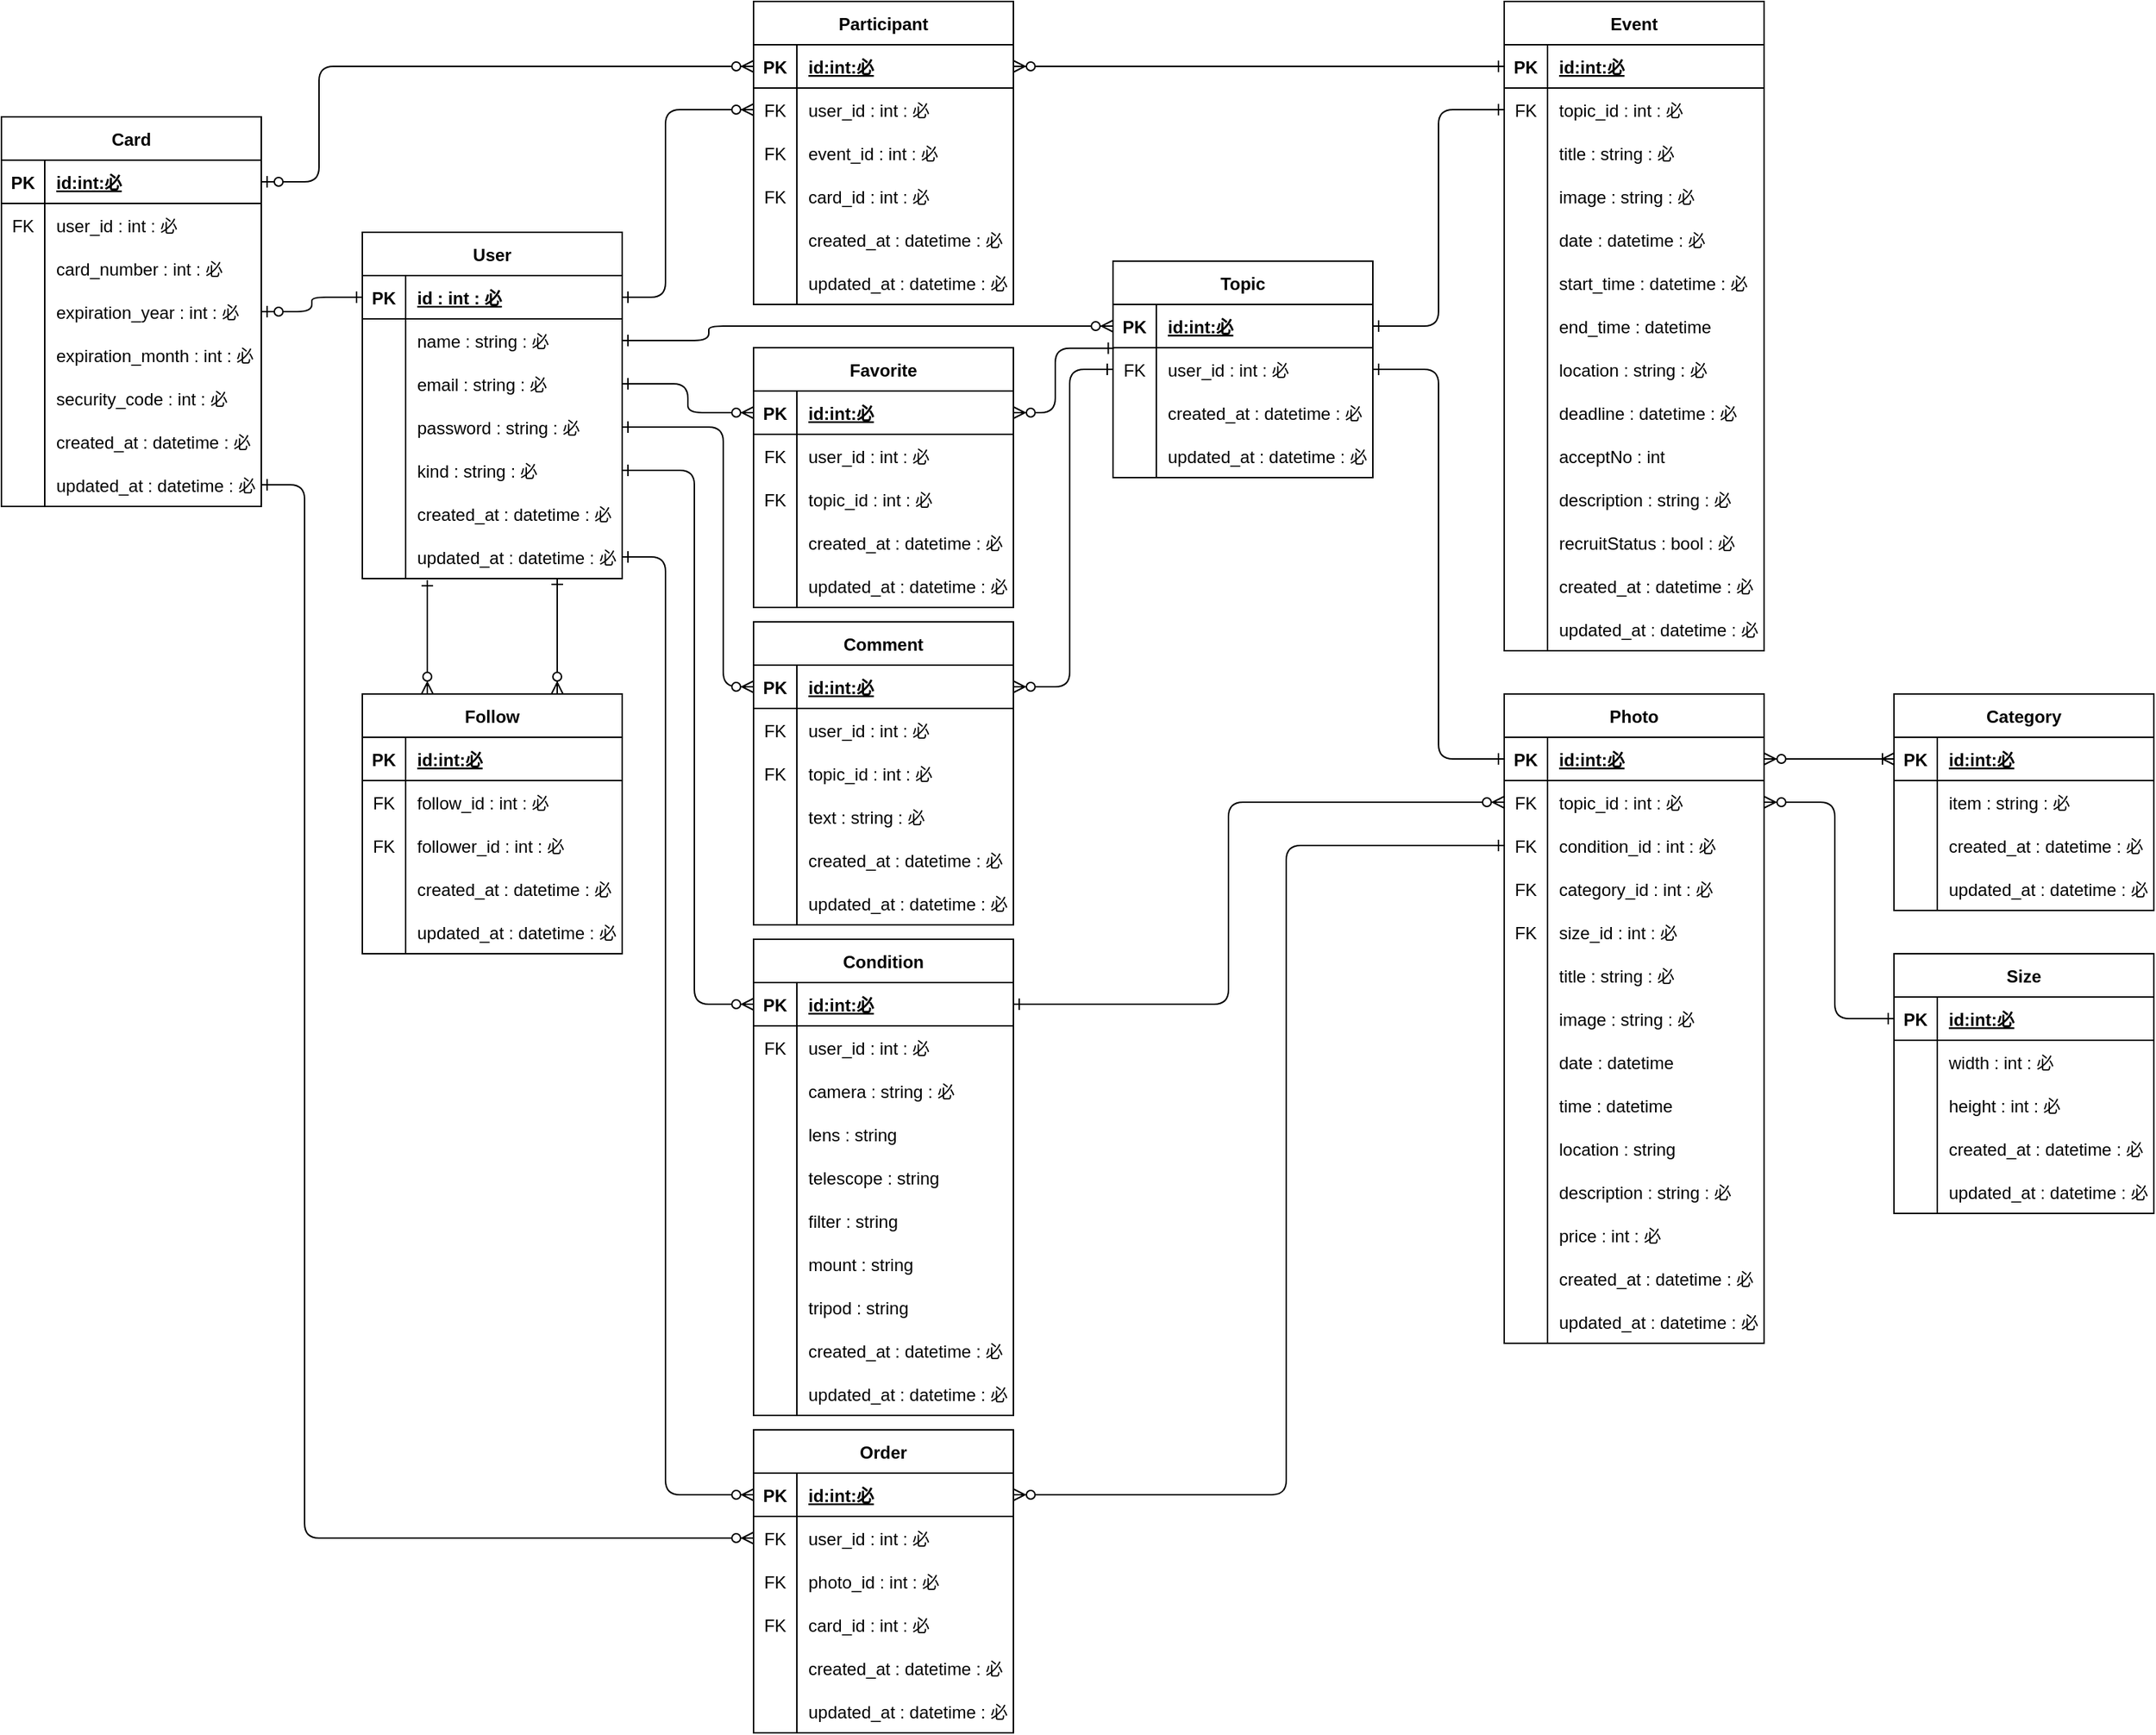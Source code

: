 <mxfile version="13.10.2" type="github">
  <diagram id="ajPe46dBiF2JfVOMMVat" name="Page-1">
    <mxGraphModel dx="2249" dy="1884" grid="1" gridSize="10" guides="1" tooltips="1" connect="1" arrows="1" fold="1" page="1" pageScale="1" pageWidth="827" pageHeight="1169" math="0" shadow="0">
      <root>
        <mxCell id="0" />
        <mxCell id="1" parent="0" />
        <mxCell id="CehHZMc9VXragpEMrMZA-1" value="User" style="shape=table;startSize=30;container=1;collapsible=1;childLayout=tableLayout;fixedRows=1;rowLines=0;fontStyle=1;align=center;resizeLast=1;" parent="1" vertex="1">
          <mxGeometry width="180" height="240" as="geometry" />
        </mxCell>
        <mxCell id="CehHZMc9VXragpEMrMZA-2" value="" style="shape=partialRectangle;collapsible=0;dropTarget=0;pointerEvents=0;fillColor=none;top=0;left=0;bottom=1;right=0;points=[[0,0.5],[1,0.5]];portConstraint=eastwest;" parent="CehHZMc9VXragpEMrMZA-1" vertex="1">
          <mxGeometry y="30" width="180" height="30" as="geometry" />
        </mxCell>
        <mxCell id="CehHZMc9VXragpEMrMZA-3" value="PK" style="shape=partialRectangle;connectable=0;fillColor=none;top=0;left=0;bottom=0;right=0;fontStyle=1;overflow=hidden;" parent="CehHZMc9VXragpEMrMZA-2" vertex="1">
          <mxGeometry width="30" height="30" as="geometry" />
        </mxCell>
        <mxCell id="CehHZMc9VXragpEMrMZA-4" value="id : int : 必" style="shape=partialRectangle;connectable=0;fillColor=none;top=0;left=0;bottom=0;right=0;align=left;spacingLeft=6;fontStyle=5;overflow=hidden;" parent="CehHZMc9VXragpEMrMZA-2" vertex="1">
          <mxGeometry x="30" width="150" height="30" as="geometry" />
        </mxCell>
        <mxCell id="CehHZMc9VXragpEMrMZA-5" value="" style="shape=partialRectangle;collapsible=0;dropTarget=0;pointerEvents=0;fillColor=none;top=0;left=0;bottom=0;right=0;points=[[0,0.5],[1,0.5]];portConstraint=eastwest;" parent="CehHZMc9VXragpEMrMZA-1" vertex="1">
          <mxGeometry y="60" width="180" height="30" as="geometry" />
        </mxCell>
        <mxCell id="CehHZMc9VXragpEMrMZA-6" value="" style="shape=partialRectangle;connectable=0;fillColor=none;top=0;left=0;bottom=0;right=0;editable=1;overflow=hidden;" parent="CehHZMc9VXragpEMrMZA-5" vertex="1">
          <mxGeometry width="30" height="30" as="geometry" />
        </mxCell>
        <mxCell id="CehHZMc9VXragpEMrMZA-7" value="name : string : 必" style="shape=partialRectangle;connectable=0;fillColor=none;top=0;left=0;bottom=0;right=0;align=left;spacingLeft=6;overflow=hidden;" parent="CehHZMc9VXragpEMrMZA-5" vertex="1">
          <mxGeometry x="30" width="150" height="30" as="geometry" />
        </mxCell>
        <mxCell id="CehHZMc9VXragpEMrMZA-8" value="" style="shape=partialRectangle;collapsible=0;dropTarget=0;pointerEvents=0;fillColor=none;top=0;left=0;bottom=0;right=0;points=[[0,0.5],[1,0.5]];portConstraint=eastwest;" parent="CehHZMc9VXragpEMrMZA-1" vertex="1">
          <mxGeometry y="90" width="180" height="30" as="geometry" />
        </mxCell>
        <mxCell id="CehHZMc9VXragpEMrMZA-9" value="" style="shape=partialRectangle;connectable=0;fillColor=none;top=0;left=0;bottom=0;right=0;editable=1;overflow=hidden;" parent="CehHZMc9VXragpEMrMZA-8" vertex="1">
          <mxGeometry width="30" height="30" as="geometry" />
        </mxCell>
        <mxCell id="CehHZMc9VXragpEMrMZA-10" value="email : string : 必" style="shape=partialRectangle;connectable=0;fillColor=none;top=0;left=0;bottom=0;right=0;align=left;spacingLeft=6;overflow=hidden;" parent="CehHZMc9VXragpEMrMZA-8" vertex="1">
          <mxGeometry x="30" width="150" height="30" as="geometry" />
        </mxCell>
        <mxCell id="CehHZMc9VXragpEMrMZA-11" value="" style="shape=partialRectangle;collapsible=0;dropTarget=0;pointerEvents=0;fillColor=none;top=0;left=0;bottom=0;right=0;points=[[0,0.5],[1,0.5]];portConstraint=eastwest;" parent="CehHZMc9VXragpEMrMZA-1" vertex="1">
          <mxGeometry y="120" width="180" height="30" as="geometry" />
        </mxCell>
        <mxCell id="CehHZMc9VXragpEMrMZA-12" value="" style="shape=partialRectangle;connectable=0;fillColor=none;top=0;left=0;bottom=0;right=0;editable=1;overflow=hidden;" parent="CehHZMc9VXragpEMrMZA-11" vertex="1">
          <mxGeometry width="30" height="30" as="geometry" />
        </mxCell>
        <mxCell id="CehHZMc9VXragpEMrMZA-13" value="password : string : 必" style="shape=partialRectangle;connectable=0;fillColor=none;top=0;left=0;bottom=0;right=0;align=left;spacingLeft=6;overflow=hidden;" parent="CehHZMc9VXragpEMrMZA-11" vertex="1">
          <mxGeometry x="30" width="150" height="30" as="geometry" />
        </mxCell>
        <mxCell id="CehHZMc9VXragpEMrMZA-439" style="shape=partialRectangle;collapsible=0;dropTarget=0;pointerEvents=0;fillColor=none;top=0;left=0;bottom=0;right=0;points=[[0,0.5],[1,0.5]];portConstraint=eastwest;" parent="CehHZMc9VXragpEMrMZA-1" vertex="1">
          <mxGeometry y="150" width="180" height="30" as="geometry" />
        </mxCell>
        <mxCell id="CehHZMc9VXragpEMrMZA-440" style="shape=partialRectangle;connectable=0;fillColor=none;top=0;left=0;bottom=0;right=0;editable=1;overflow=hidden;" parent="CehHZMc9VXragpEMrMZA-439" vertex="1">
          <mxGeometry width="30" height="30" as="geometry" />
        </mxCell>
        <mxCell id="CehHZMc9VXragpEMrMZA-441" value="kind : string : 必" style="shape=partialRectangle;connectable=0;fillColor=none;top=0;left=0;bottom=0;right=0;align=left;spacingLeft=6;overflow=hidden;" parent="CehHZMc9VXragpEMrMZA-439" vertex="1">
          <mxGeometry x="30" width="150" height="30" as="geometry" />
        </mxCell>
        <mxCell id="CehHZMc9VXragpEMrMZA-442" style="shape=partialRectangle;collapsible=0;dropTarget=0;pointerEvents=0;fillColor=none;top=0;left=0;bottom=0;right=0;points=[[0,0.5],[1,0.5]];portConstraint=eastwest;" parent="CehHZMc9VXragpEMrMZA-1" vertex="1">
          <mxGeometry y="180" width="180" height="30" as="geometry" />
        </mxCell>
        <mxCell id="CehHZMc9VXragpEMrMZA-443" style="shape=partialRectangle;connectable=0;fillColor=none;top=0;left=0;bottom=0;right=0;editable=1;overflow=hidden;" parent="CehHZMc9VXragpEMrMZA-442" vertex="1">
          <mxGeometry width="30" height="30" as="geometry" />
        </mxCell>
        <mxCell id="CehHZMc9VXragpEMrMZA-444" value="created_at : datetime : 必" style="shape=partialRectangle;connectable=0;fillColor=none;top=0;left=0;bottom=0;right=0;align=left;spacingLeft=6;overflow=hidden;" parent="CehHZMc9VXragpEMrMZA-442" vertex="1">
          <mxGeometry x="30" width="150" height="30" as="geometry" />
        </mxCell>
        <mxCell id="CehHZMc9VXragpEMrMZA-33" style="shape=partialRectangle;collapsible=0;dropTarget=0;pointerEvents=0;fillColor=none;top=0;left=0;bottom=0;right=0;points=[[0,0.5],[1,0.5]];portConstraint=eastwest;" parent="CehHZMc9VXragpEMrMZA-1" vertex="1">
          <mxGeometry y="210" width="180" height="30" as="geometry" />
        </mxCell>
        <mxCell id="CehHZMc9VXragpEMrMZA-34" style="shape=partialRectangle;connectable=0;fillColor=none;top=0;left=0;bottom=0;right=0;editable=1;overflow=hidden;" parent="CehHZMc9VXragpEMrMZA-33" vertex="1">
          <mxGeometry width="30" height="30" as="geometry" />
        </mxCell>
        <mxCell id="CehHZMc9VXragpEMrMZA-35" value="updated_at : datetime : 必" style="shape=partialRectangle;connectable=0;fillColor=none;top=0;left=0;bottom=0;right=0;align=left;spacingLeft=6;overflow=hidden;" parent="CehHZMc9VXragpEMrMZA-33" vertex="1">
          <mxGeometry x="30" width="150" height="30" as="geometry" />
        </mxCell>
        <mxCell id="CehHZMc9VXragpEMrMZA-62" value="Condition" style="shape=table;startSize=30;container=1;collapsible=1;childLayout=tableLayout;fixedRows=1;rowLines=0;fontStyle=1;align=center;resizeLast=1;" parent="1" vertex="1">
          <mxGeometry x="271" y="490" width="180" height="330" as="geometry" />
        </mxCell>
        <mxCell id="CehHZMc9VXragpEMrMZA-63" value="" style="shape=partialRectangle;collapsible=0;dropTarget=0;pointerEvents=0;fillColor=none;top=0;left=0;bottom=1;right=0;points=[[0,0.5],[1,0.5]];portConstraint=eastwest;" parent="CehHZMc9VXragpEMrMZA-62" vertex="1">
          <mxGeometry y="30" width="180" height="30" as="geometry" />
        </mxCell>
        <mxCell id="CehHZMc9VXragpEMrMZA-64" value="PK" style="shape=partialRectangle;connectable=0;fillColor=none;top=0;left=0;bottom=0;right=0;fontStyle=1;overflow=hidden;" parent="CehHZMc9VXragpEMrMZA-63" vertex="1">
          <mxGeometry width="30" height="30" as="geometry" />
        </mxCell>
        <mxCell id="CehHZMc9VXragpEMrMZA-65" value="id:int:必" style="shape=partialRectangle;connectable=0;fillColor=none;top=0;left=0;bottom=0;right=0;align=left;spacingLeft=6;fontStyle=5;overflow=hidden;" parent="CehHZMc9VXragpEMrMZA-63" vertex="1">
          <mxGeometry x="30" width="150" height="30" as="geometry" />
        </mxCell>
        <mxCell id="CehHZMc9VXragpEMrMZA-453" value="" style="shape=partialRectangle;collapsible=0;dropTarget=0;pointerEvents=0;fillColor=none;top=0;left=0;bottom=0;right=0;points=[[0,0.5],[1,0.5]];portConstraint=eastwest;" parent="CehHZMc9VXragpEMrMZA-62" vertex="1">
          <mxGeometry y="60" width="180" height="30" as="geometry" />
        </mxCell>
        <mxCell id="CehHZMc9VXragpEMrMZA-454" value="FK" style="shape=partialRectangle;connectable=0;fillColor=none;top=0;left=0;bottom=0;right=0;editable=1;overflow=hidden;" parent="CehHZMc9VXragpEMrMZA-453" vertex="1">
          <mxGeometry width="30" height="30" as="geometry" />
        </mxCell>
        <mxCell id="CehHZMc9VXragpEMrMZA-455" value="user_id : int : 必" style="shape=partialRectangle;connectable=0;fillColor=none;top=0;left=0;bottom=0;right=0;align=left;spacingLeft=6;overflow=hidden;" parent="CehHZMc9VXragpEMrMZA-453" vertex="1">
          <mxGeometry x="30" width="150" height="30" as="geometry" />
        </mxCell>
        <mxCell id="CehHZMc9VXragpEMrMZA-69" value="" style="shape=partialRectangle;collapsible=0;dropTarget=0;pointerEvents=0;fillColor=none;top=0;left=0;bottom=0;right=0;points=[[0,0.5],[1,0.5]];portConstraint=eastwest;" parent="CehHZMc9VXragpEMrMZA-62" vertex="1">
          <mxGeometry y="90" width="180" height="30" as="geometry" />
        </mxCell>
        <mxCell id="CehHZMc9VXragpEMrMZA-70" value="" style="shape=partialRectangle;connectable=0;fillColor=none;top=0;left=0;bottom=0;right=0;editable=1;overflow=hidden;" parent="CehHZMc9VXragpEMrMZA-69" vertex="1">
          <mxGeometry width="30" height="30" as="geometry" />
        </mxCell>
        <mxCell id="CehHZMc9VXragpEMrMZA-71" value="camera : string : 必" style="shape=partialRectangle;connectable=0;fillColor=none;top=0;left=0;bottom=0;right=0;align=left;spacingLeft=6;overflow=hidden;" parent="CehHZMc9VXragpEMrMZA-69" vertex="1">
          <mxGeometry x="30" width="150" height="30" as="geometry" />
        </mxCell>
        <mxCell id="CehHZMc9VXragpEMrMZA-72" value="" style="shape=partialRectangle;collapsible=0;dropTarget=0;pointerEvents=0;fillColor=none;top=0;left=0;bottom=0;right=0;points=[[0,0.5],[1,0.5]];portConstraint=eastwest;" parent="CehHZMc9VXragpEMrMZA-62" vertex="1">
          <mxGeometry y="120" width="180" height="30" as="geometry" />
        </mxCell>
        <mxCell id="CehHZMc9VXragpEMrMZA-73" value="" style="shape=partialRectangle;connectable=0;fillColor=none;top=0;left=0;bottom=0;right=0;editable=1;overflow=hidden;" parent="CehHZMc9VXragpEMrMZA-72" vertex="1">
          <mxGeometry width="30" height="30" as="geometry" />
        </mxCell>
        <mxCell id="CehHZMc9VXragpEMrMZA-74" value="lens : string" style="shape=partialRectangle;connectable=0;fillColor=none;top=0;left=0;bottom=0;right=0;align=left;spacingLeft=6;overflow=hidden;" parent="CehHZMc9VXragpEMrMZA-72" vertex="1">
          <mxGeometry x="30" width="150" height="30" as="geometry" />
        </mxCell>
        <mxCell id="CehHZMc9VXragpEMrMZA-205" value="" style="shape=partialRectangle;collapsible=0;dropTarget=0;pointerEvents=0;fillColor=none;top=0;left=0;bottom=0;right=0;points=[[0,0.5],[1,0.5]];portConstraint=eastwest;" parent="CehHZMc9VXragpEMrMZA-62" vertex="1">
          <mxGeometry y="150" width="180" height="30" as="geometry" />
        </mxCell>
        <mxCell id="CehHZMc9VXragpEMrMZA-206" value="" style="shape=partialRectangle;connectable=0;fillColor=none;top=0;left=0;bottom=0;right=0;editable=1;overflow=hidden;" parent="CehHZMc9VXragpEMrMZA-205" vertex="1">
          <mxGeometry width="30" height="30" as="geometry" />
        </mxCell>
        <mxCell id="CehHZMc9VXragpEMrMZA-207" value="telescope : string" style="shape=partialRectangle;connectable=0;fillColor=none;top=0;left=0;bottom=0;right=0;align=left;spacingLeft=6;overflow=hidden;" parent="CehHZMc9VXragpEMrMZA-205" vertex="1">
          <mxGeometry x="30" width="150" height="30" as="geometry" />
        </mxCell>
        <mxCell id="CehHZMc9VXragpEMrMZA-75" value="" style="shape=partialRectangle;collapsible=0;dropTarget=0;pointerEvents=0;fillColor=none;top=0;left=0;bottom=0;right=0;points=[[0,0.5],[1,0.5]];portConstraint=eastwest;" parent="CehHZMc9VXragpEMrMZA-62" vertex="1">
          <mxGeometry y="180" width="180" height="30" as="geometry" />
        </mxCell>
        <mxCell id="CehHZMc9VXragpEMrMZA-76" value="" style="shape=partialRectangle;connectable=0;fillColor=none;top=0;left=0;bottom=0;right=0;editable=1;overflow=hidden;" parent="CehHZMc9VXragpEMrMZA-75" vertex="1">
          <mxGeometry width="30" height="30" as="geometry" />
        </mxCell>
        <mxCell id="CehHZMc9VXragpEMrMZA-77" value="filter : string" style="shape=partialRectangle;connectable=0;fillColor=none;top=0;left=0;bottom=0;right=0;align=left;spacingLeft=6;overflow=hidden;" parent="CehHZMc9VXragpEMrMZA-75" vertex="1">
          <mxGeometry x="30" width="150" height="30" as="geometry" />
        </mxCell>
        <mxCell id="CehHZMc9VXragpEMrMZA-78" style="shape=partialRectangle;collapsible=0;dropTarget=0;pointerEvents=0;fillColor=none;top=0;left=0;bottom=0;right=0;points=[[0,0.5],[1,0.5]];portConstraint=eastwest;" parent="CehHZMc9VXragpEMrMZA-62" vertex="1">
          <mxGeometry y="210" width="180" height="30" as="geometry" />
        </mxCell>
        <mxCell id="CehHZMc9VXragpEMrMZA-79" style="shape=partialRectangle;connectable=0;fillColor=none;top=0;left=0;bottom=0;right=0;editable=1;overflow=hidden;" parent="CehHZMc9VXragpEMrMZA-78" vertex="1">
          <mxGeometry width="30" height="30" as="geometry" />
        </mxCell>
        <mxCell id="CehHZMc9VXragpEMrMZA-80" value="mount : string" style="shape=partialRectangle;connectable=0;fillColor=none;top=0;left=0;bottom=0;right=0;align=left;spacingLeft=6;overflow=hidden;" parent="CehHZMc9VXragpEMrMZA-78" vertex="1">
          <mxGeometry x="30" width="150" height="30" as="geometry" />
        </mxCell>
        <mxCell id="CehHZMc9VXragpEMrMZA-456" style="shape=partialRectangle;collapsible=0;dropTarget=0;pointerEvents=0;fillColor=none;top=0;left=0;bottom=0;right=0;points=[[0,0.5],[1,0.5]];portConstraint=eastwest;" parent="CehHZMc9VXragpEMrMZA-62" vertex="1">
          <mxGeometry y="240" width="180" height="30" as="geometry" />
        </mxCell>
        <mxCell id="CehHZMc9VXragpEMrMZA-457" style="shape=partialRectangle;connectable=0;fillColor=none;top=0;left=0;bottom=0;right=0;editable=1;overflow=hidden;" parent="CehHZMc9VXragpEMrMZA-456" vertex="1">
          <mxGeometry width="30" height="30" as="geometry" />
        </mxCell>
        <mxCell id="CehHZMc9VXragpEMrMZA-458" value="tripod : string" style="shape=partialRectangle;connectable=0;fillColor=none;top=0;left=0;bottom=0;right=0;align=left;spacingLeft=6;overflow=hidden;" parent="CehHZMc9VXragpEMrMZA-456" vertex="1">
          <mxGeometry x="30" width="150" height="30" as="geometry" />
        </mxCell>
        <mxCell id="CehHZMc9VXragpEMrMZA-459" style="shape=partialRectangle;collapsible=0;dropTarget=0;pointerEvents=0;fillColor=none;top=0;left=0;bottom=0;right=0;points=[[0,0.5],[1,0.5]];portConstraint=eastwest;" parent="CehHZMc9VXragpEMrMZA-62" vertex="1">
          <mxGeometry y="270" width="180" height="30" as="geometry" />
        </mxCell>
        <mxCell id="CehHZMc9VXragpEMrMZA-460" style="shape=partialRectangle;connectable=0;fillColor=none;top=0;left=0;bottom=0;right=0;editable=1;overflow=hidden;" parent="CehHZMc9VXragpEMrMZA-459" vertex="1">
          <mxGeometry width="30" height="30" as="geometry" />
        </mxCell>
        <mxCell id="CehHZMc9VXragpEMrMZA-461" value="created_at : datetime : 必" style="shape=partialRectangle;connectable=0;fillColor=none;top=0;left=0;bottom=0;right=0;align=left;spacingLeft=6;overflow=hidden;" parent="CehHZMc9VXragpEMrMZA-459" vertex="1">
          <mxGeometry x="30" width="150" height="30" as="geometry" />
        </mxCell>
        <mxCell id="CehHZMc9VXragpEMrMZA-202" style="shape=partialRectangle;collapsible=0;dropTarget=0;pointerEvents=0;fillColor=none;top=0;left=0;bottom=0;right=0;points=[[0,0.5],[1,0.5]];portConstraint=eastwest;" parent="CehHZMc9VXragpEMrMZA-62" vertex="1">
          <mxGeometry y="300" width="180" height="30" as="geometry" />
        </mxCell>
        <mxCell id="CehHZMc9VXragpEMrMZA-203" style="shape=partialRectangle;connectable=0;fillColor=none;top=0;left=0;bottom=0;right=0;editable=1;overflow=hidden;" parent="CehHZMc9VXragpEMrMZA-202" vertex="1">
          <mxGeometry width="30" height="30" as="geometry" />
        </mxCell>
        <mxCell id="CehHZMc9VXragpEMrMZA-204" value="updated_at : datetime : 必" style="shape=partialRectangle;connectable=0;fillColor=none;top=0;left=0;bottom=0;right=0;align=left;spacingLeft=6;overflow=hidden;" parent="CehHZMc9VXragpEMrMZA-202" vertex="1">
          <mxGeometry x="30" width="150" height="30" as="geometry" />
        </mxCell>
        <mxCell id="CehHZMc9VXragpEMrMZA-245" value="Event" style="shape=table;startSize=30;container=1;collapsible=1;childLayout=tableLayout;fixedRows=1;rowLines=0;fontStyle=1;align=center;resizeLast=1;" parent="1" vertex="1">
          <mxGeometry x="791" y="-160" width="180" height="450" as="geometry" />
        </mxCell>
        <mxCell id="CehHZMc9VXragpEMrMZA-246" value="" style="shape=partialRectangle;collapsible=0;dropTarget=0;pointerEvents=0;fillColor=none;top=0;left=0;bottom=1;right=0;points=[[0,0.5],[1,0.5]];portConstraint=eastwest;" parent="CehHZMc9VXragpEMrMZA-245" vertex="1">
          <mxGeometry y="30" width="180" height="30" as="geometry" />
        </mxCell>
        <mxCell id="CehHZMc9VXragpEMrMZA-247" value="PK" style="shape=partialRectangle;connectable=0;fillColor=none;top=0;left=0;bottom=0;right=0;fontStyle=1;overflow=hidden;" parent="CehHZMc9VXragpEMrMZA-246" vertex="1">
          <mxGeometry width="30" height="30" as="geometry" />
        </mxCell>
        <mxCell id="CehHZMc9VXragpEMrMZA-248" value="id:int:必" style="shape=partialRectangle;connectable=0;fillColor=none;top=0;left=0;bottom=0;right=0;align=left;spacingLeft=6;fontStyle=5;overflow=hidden;" parent="CehHZMc9VXragpEMrMZA-246" vertex="1">
          <mxGeometry x="30" width="150" height="30" as="geometry" />
        </mxCell>
        <mxCell id="CehHZMc9VXragpEMrMZA-529" value="" style="shape=partialRectangle;collapsible=0;dropTarget=0;pointerEvents=0;fillColor=none;top=0;left=0;bottom=0;right=0;points=[[0,0.5],[1,0.5]];portConstraint=eastwest;" parent="CehHZMc9VXragpEMrMZA-245" vertex="1">
          <mxGeometry y="60" width="180" height="30" as="geometry" />
        </mxCell>
        <mxCell id="CehHZMc9VXragpEMrMZA-530" value="FK" style="shape=partialRectangle;connectable=0;fillColor=none;top=0;left=0;bottom=0;right=0;editable=1;overflow=hidden;" parent="CehHZMc9VXragpEMrMZA-529" vertex="1">
          <mxGeometry width="30" height="30" as="geometry" />
        </mxCell>
        <mxCell id="CehHZMc9VXragpEMrMZA-531" value="topic_id : int : 必" style="shape=partialRectangle;connectable=0;fillColor=none;top=0;left=0;bottom=0;right=0;align=left;spacingLeft=6;overflow=hidden;" parent="CehHZMc9VXragpEMrMZA-529" vertex="1">
          <mxGeometry x="30" width="150" height="30" as="geometry" />
        </mxCell>
        <mxCell id="CehHZMc9VXragpEMrMZA-252" value="" style="shape=partialRectangle;collapsible=0;dropTarget=0;pointerEvents=0;fillColor=none;top=0;left=0;bottom=0;right=0;points=[[0,0.5],[1,0.5]];portConstraint=eastwest;" parent="CehHZMc9VXragpEMrMZA-245" vertex="1">
          <mxGeometry y="90" width="180" height="30" as="geometry" />
        </mxCell>
        <mxCell id="CehHZMc9VXragpEMrMZA-253" value="" style="shape=partialRectangle;connectable=0;fillColor=none;top=0;left=0;bottom=0;right=0;editable=1;overflow=hidden;" parent="CehHZMc9VXragpEMrMZA-252" vertex="1">
          <mxGeometry width="30" height="30" as="geometry" />
        </mxCell>
        <mxCell id="CehHZMc9VXragpEMrMZA-254" value="title : string : 必" style="shape=partialRectangle;connectable=0;fillColor=none;top=0;left=0;bottom=0;right=0;align=left;spacingLeft=6;overflow=hidden;" parent="CehHZMc9VXragpEMrMZA-252" vertex="1">
          <mxGeometry x="30" width="150" height="30" as="geometry" />
        </mxCell>
        <mxCell id="CehHZMc9VXragpEMrMZA-255" value="" style="shape=partialRectangle;collapsible=0;dropTarget=0;pointerEvents=0;fillColor=none;top=0;left=0;bottom=0;right=0;points=[[0,0.5],[1,0.5]];portConstraint=eastwest;" parent="CehHZMc9VXragpEMrMZA-245" vertex="1">
          <mxGeometry y="120" width="180" height="30" as="geometry" />
        </mxCell>
        <mxCell id="CehHZMc9VXragpEMrMZA-256" value="" style="shape=partialRectangle;connectable=0;fillColor=none;top=0;left=0;bottom=0;right=0;editable=1;overflow=hidden;" parent="CehHZMc9VXragpEMrMZA-255" vertex="1">
          <mxGeometry width="30" height="30" as="geometry" />
        </mxCell>
        <mxCell id="CehHZMc9VXragpEMrMZA-257" value="image : string : 必" style="shape=partialRectangle;connectable=0;fillColor=none;top=0;left=0;bottom=0;right=0;align=left;spacingLeft=6;overflow=hidden;" parent="CehHZMc9VXragpEMrMZA-255" vertex="1">
          <mxGeometry x="30" width="150" height="30" as="geometry" />
        </mxCell>
        <mxCell id="CehHZMc9VXragpEMrMZA-258" value="" style="shape=partialRectangle;collapsible=0;dropTarget=0;pointerEvents=0;fillColor=none;top=0;left=0;bottom=0;right=0;points=[[0,0.5],[1,0.5]];portConstraint=eastwest;" parent="CehHZMc9VXragpEMrMZA-245" vertex="1">
          <mxGeometry y="150" width="180" height="30" as="geometry" />
        </mxCell>
        <mxCell id="CehHZMc9VXragpEMrMZA-259" value="" style="shape=partialRectangle;connectable=0;fillColor=none;top=0;left=0;bottom=0;right=0;editable=1;overflow=hidden;" parent="CehHZMc9VXragpEMrMZA-258" vertex="1">
          <mxGeometry width="30" height="30" as="geometry" />
        </mxCell>
        <mxCell id="CehHZMc9VXragpEMrMZA-260" value="date : datetime : 必" style="shape=partialRectangle;connectable=0;fillColor=none;top=0;left=0;bottom=0;right=0;align=left;spacingLeft=6;overflow=hidden;" parent="CehHZMc9VXragpEMrMZA-258" vertex="1">
          <mxGeometry x="30" width="150" height="30" as="geometry" />
        </mxCell>
        <mxCell id="CehHZMc9VXragpEMrMZA-261" value="" style="shape=partialRectangle;collapsible=0;dropTarget=0;pointerEvents=0;fillColor=none;top=0;left=0;bottom=0;right=0;points=[[0,0.5],[1,0.5]];portConstraint=eastwest;" parent="CehHZMc9VXragpEMrMZA-245" vertex="1">
          <mxGeometry y="180" width="180" height="30" as="geometry" />
        </mxCell>
        <mxCell id="CehHZMc9VXragpEMrMZA-262" value="" style="shape=partialRectangle;connectable=0;fillColor=none;top=0;left=0;bottom=0;right=0;editable=1;overflow=hidden;" parent="CehHZMc9VXragpEMrMZA-261" vertex="1">
          <mxGeometry width="30" height="30" as="geometry" />
        </mxCell>
        <mxCell id="CehHZMc9VXragpEMrMZA-263" value="start_time : datetime : 必" style="shape=partialRectangle;connectable=0;fillColor=none;top=0;left=0;bottom=0;right=0;align=left;spacingLeft=6;overflow=hidden;" parent="CehHZMc9VXragpEMrMZA-261" vertex="1">
          <mxGeometry x="30" width="150" height="30" as="geometry" />
        </mxCell>
        <mxCell id="CehHZMc9VXragpEMrMZA-264" style="shape=partialRectangle;collapsible=0;dropTarget=0;pointerEvents=0;fillColor=none;top=0;left=0;bottom=0;right=0;points=[[0,0.5],[1,0.5]];portConstraint=eastwest;" parent="CehHZMc9VXragpEMrMZA-245" vertex="1">
          <mxGeometry y="210" width="180" height="30" as="geometry" />
        </mxCell>
        <mxCell id="CehHZMc9VXragpEMrMZA-265" style="shape=partialRectangle;connectable=0;fillColor=none;top=0;left=0;bottom=0;right=0;editable=1;overflow=hidden;" parent="CehHZMc9VXragpEMrMZA-264" vertex="1">
          <mxGeometry width="30" height="30" as="geometry" />
        </mxCell>
        <mxCell id="CehHZMc9VXragpEMrMZA-266" value="end_time : datetime" style="shape=partialRectangle;connectable=0;fillColor=none;top=0;left=0;bottom=0;right=0;align=left;spacingLeft=6;overflow=hidden;" parent="CehHZMc9VXragpEMrMZA-264" vertex="1">
          <mxGeometry x="30" width="150" height="30" as="geometry" />
        </mxCell>
        <mxCell id="CehHZMc9VXragpEMrMZA-267" style="shape=partialRectangle;collapsible=0;dropTarget=0;pointerEvents=0;fillColor=none;top=0;left=0;bottom=0;right=0;points=[[0,0.5],[1,0.5]];portConstraint=eastwest;" parent="CehHZMc9VXragpEMrMZA-245" vertex="1">
          <mxGeometry y="240" width="180" height="30" as="geometry" />
        </mxCell>
        <mxCell id="CehHZMc9VXragpEMrMZA-268" style="shape=partialRectangle;connectable=0;fillColor=none;top=0;left=0;bottom=0;right=0;editable=1;overflow=hidden;" parent="CehHZMc9VXragpEMrMZA-267" vertex="1">
          <mxGeometry width="30" height="30" as="geometry" />
        </mxCell>
        <mxCell id="CehHZMc9VXragpEMrMZA-269" value="location : string : 必" style="shape=partialRectangle;connectable=0;fillColor=none;top=0;left=0;bottom=0;right=0;align=left;spacingLeft=6;overflow=hidden;" parent="CehHZMc9VXragpEMrMZA-267" vertex="1">
          <mxGeometry x="30" width="150" height="30" as="geometry" />
        </mxCell>
        <mxCell id="CehHZMc9VXragpEMrMZA-270" style="shape=partialRectangle;collapsible=0;dropTarget=0;pointerEvents=0;fillColor=none;top=0;left=0;bottom=0;right=0;points=[[0,0.5],[1,0.5]];portConstraint=eastwest;" parent="CehHZMc9VXragpEMrMZA-245" vertex="1">
          <mxGeometry y="270" width="180" height="30" as="geometry" />
        </mxCell>
        <mxCell id="CehHZMc9VXragpEMrMZA-271" style="shape=partialRectangle;connectable=0;fillColor=none;top=0;left=0;bottom=0;right=0;editable=1;overflow=hidden;" parent="CehHZMc9VXragpEMrMZA-270" vertex="1">
          <mxGeometry width="30" height="30" as="geometry" />
        </mxCell>
        <mxCell id="CehHZMc9VXragpEMrMZA-272" value="deadline : datetime : 必" style="shape=partialRectangle;connectable=0;fillColor=none;top=0;left=0;bottom=0;right=0;align=left;spacingLeft=6;overflow=hidden;" parent="CehHZMc9VXragpEMrMZA-270" vertex="1">
          <mxGeometry x="30" width="150" height="30" as="geometry" />
        </mxCell>
        <mxCell id="CehHZMc9VXragpEMrMZA-273" style="shape=partialRectangle;collapsible=0;dropTarget=0;pointerEvents=0;fillColor=none;top=0;left=0;bottom=0;right=0;points=[[0,0.5],[1,0.5]];portConstraint=eastwest;" parent="CehHZMc9VXragpEMrMZA-245" vertex="1">
          <mxGeometry y="300" width="180" height="30" as="geometry" />
        </mxCell>
        <mxCell id="CehHZMc9VXragpEMrMZA-274" style="shape=partialRectangle;connectable=0;fillColor=none;top=0;left=0;bottom=0;right=0;editable=1;overflow=hidden;" parent="CehHZMc9VXragpEMrMZA-273" vertex="1">
          <mxGeometry width="30" height="30" as="geometry" />
        </mxCell>
        <mxCell id="CehHZMc9VXragpEMrMZA-275" value="acceptNo : int" style="shape=partialRectangle;connectable=0;fillColor=none;top=0;left=0;bottom=0;right=0;align=left;spacingLeft=6;overflow=hidden;" parent="CehHZMc9VXragpEMrMZA-273" vertex="1">
          <mxGeometry x="30" width="150" height="30" as="geometry" />
        </mxCell>
        <mxCell id="CehHZMc9VXragpEMrMZA-276" style="shape=partialRectangle;collapsible=0;dropTarget=0;pointerEvents=0;fillColor=none;top=0;left=0;bottom=0;right=0;points=[[0,0.5],[1,0.5]];portConstraint=eastwest;" parent="CehHZMc9VXragpEMrMZA-245" vertex="1">
          <mxGeometry y="330" width="180" height="30" as="geometry" />
        </mxCell>
        <mxCell id="CehHZMc9VXragpEMrMZA-277" style="shape=partialRectangle;connectable=0;fillColor=none;top=0;left=0;bottom=0;right=0;editable=1;overflow=hidden;" parent="CehHZMc9VXragpEMrMZA-276" vertex="1">
          <mxGeometry width="30" height="30" as="geometry" />
        </mxCell>
        <mxCell id="CehHZMc9VXragpEMrMZA-278" value="description : string : 必" style="shape=partialRectangle;connectable=0;fillColor=none;top=0;left=0;bottom=0;right=0;align=left;spacingLeft=6;overflow=hidden;" parent="CehHZMc9VXragpEMrMZA-276" vertex="1">
          <mxGeometry x="30" width="150" height="30" as="geometry" />
        </mxCell>
        <mxCell id="CehHZMc9VXragpEMrMZA-538" style="shape=partialRectangle;collapsible=0;dropTarget=0;pointerEvents=0;fillColor=none;top=0;left=0;bottom=0;right=0;points=[[0,0.5],[1,0.5]];portConstraint=eastwest;" parent="CehHZMc9VXragpEMrMZA-245" vertex="1">
          <mxGeometry y="360" width="180" height="30" as="geometry" />
        </mxCell>
        <mxCell id="CehHZMc9VXragpEMrMZA-539" style="shape=partialRectangle;connectable=0;fillColor=none;top=0;left=0;bottom=0;right=0;editable=1;overflow=hidden;" parent="CehHZMc9VXragpEMrMZA-538" vertex="1">
          <mxGeometry width="30" height="30" as="geometry" />
        </mxCell>
        <mxCell id="CehHZMc9VXragpEMrMZA-540" value="recruitStatus : bool : 必" style="shape=partialRectangle;connectable=0;fillColor=none;top=0;left=0;bottom=0;right=0;align=left;spacingLeft=6;overflow=hidden;" parent="CehHZMc9VXragpEMrMZA-538" vertex="1">
          <mxGeometry x="30" width="150" height="30" as="geometry" />
        </mxCell>
        <mxCell id="CehHZMc9VXragpEMrMZA-535" style="shape=partialRectangle;collapsible=0;dropTarget=0;pointerEvents=0;fillColor=none;top=0;left=0;bottom=0;right=0;points=[[0,0.5],[1,0.5]];portConstraint=eastwest;" parent="CehHZMc9VXragpEMrMZA-245" vertex="1">
          <mxGeometry y="390" width="180" height="30" as="geometry" />
        </mxCell>
        <mxCell id="CehHZMc9VXragpEMrMZA-536" style="shape=partialRectangle;connectable=0;fillColor=none;top=0;left=0;bottom=0;right=0;editable=1;overflow=hidden;" parent="CehHZMc9VXragpEMrMZA-535" vertex="1">
          <mxGeometry width="30" height="30" as="geometry" />
        </mxCell>
        <mxCell id="CehHZMc9VXragpEMrMZA-537" value="created_at : datetime : 必" style="shape=partialRectangle;connectable=0;fillColor=none;top=0;left=0;bottom=0;right=0;align=left;spacingLeft=6;overflow=hidden;" parent="CehHZMc9VXragpEMrMZA-535" vertex="1">
          <mxGeometry x="30" width="150" height="30" as="geometry" />
        </mxCell>
        <mxCell id="CehHZMc9VXragpEMrMZA-532" style="shape=partialRectangle;collapsible=0;dropTarget=0;pointerEvents=0;fillColor=none;top=0;left=0;bottom=0;right=0;points=[[0,0.5],[1,0.5]];portConstraint=eastwest;" parent="CehHZMc9VXragpEMrMZA-245" vertex="1">
          <mxGeometry y="420" width="180" height="30" as="geometry" />
        </mxCell>
        <mxCell id="CehHZMc9VXragpEMrMZA-533" style="shape=partialRectangle;connectable=0;fillColor=none;top=0;left=0;bottom=0;right=0;editable=1;overflow=hidden;" parent="CehHZMc9VXragpEMrMZA-532" vertex="1">
          <mxGeometry width="30" height="30" as="geometry" />
        </mxCell>
        <mxCell id="CehHZMc9VXragpEMrMZA-534" value="updated_at : datetime : 必" style="shape=partialRectangle;connectable=0;fillColor=none;top=0;left=0;bottom=0;right=0;align=left;spacingLeft=6;overflow=hidden;" parent="CehHZMc9VXragpEMrMZA-532" vertex="1">
          <mxGeometry x="30" width="150" height="30" as="geometry" />
        </mxCell>
        <mxCell id="CehHZMc9VXragpEMrMZA-375" value="Favorite" style="shape=table;startSize=30;container=1;collapsible=1;childLayout=tableLayout;fixedRows=1;rowLines=0;fontStyle=1;align=center;resizeLast=1;" parent="1" vertex="1">
          <mxGeometry x="271" y="80" width="180" height="180" as="geometry" />
        </mxCell>
        <mxCell id="CehHZMc9VXragpEMrMZA-376" value="" style="shape=partialRectangle;collapsible=0;dropTarget=0;pointerEvents=0;fillColor=none;top=0;left=0;bottom=1;right=0;points=[[0,0.5],[1,0.5]];portConstraint=eastwest;" parent="CehHZMc9VXragpEMrMZA-375" vertex="1">
          <mxGeometry y="30" width="180" height="30" as="geometry" />
        </mxCell>
        <mxCell id="CehHZMc9VXragpEMrMZA-377" value="PK" style="shape=partialRectangle;connectable=0;fillColor=none;top=0;left=0;bottom=0;right=0;fontStyle=1;overflow=hidden;" parent="CehHZMc9VXragpEMrMZA-376" vertex="1">
          <mxGeometry width="30" height="30" as="geometry" />
        </mxCell>
        <mxCell id="CehHZMc9VXragpEMrMZA-378" value="id:int:必" style="shape=partialRectangle;connectable=0;fillColor=none;top=0;left=0;bottom=0;right=0;align=left;spacingLeft=6;fontStyle=5;overflow=hidden;" parent="CehHZMc9VXragpEMrMZA-376" vertex="1">
          <mxGeometry x="30" width="150" height="30" as="geometry" />
        </mxCell>
        <mxCell id="CehHZMc9VXragpEMrMZA-379" value="" style="shape=partialRectangle;collapsible=0;dropTarget=0;pointerEvents=0;fillColor=none;top=0;left=0;bottom=0;right=0;points=[[0,0.5],[1,0.5]];portConstraint=eastwest;" parent="CehHZMc9VXragpEMrMZA-375" vertex="1">
          <mxGeometry y="60" width="180" height="30" as="geometry" />
        </mxCell>
        <mxCell id="CehHZMc9VXragpEMrMZA-380" value="FK" style="shape=partialRectangle;connectable=0;fillColor=none;top=0;left=0;bottom=0;right=0;editable=1;overflow=hidden;" parent="CehHZMc9VXragpEMrMZA-379" vertex="1">
          <mxGeometry width="30" height="30" as="geometry" />
        </mxCell>
        <mxCell id="CehHZMc9VXragpEMrMZA-381" value="user_id : int : 必" style="shape=partialRectangle;connectable=0;fillColor=none;top=0;left=0;bottom=0;right=0;align=left;spacingLeft=6;overflow=hidden;" parent="CehHZMc9VXragpEMrMZA-379" vertex="1">
          <mxGeometry x="30" width="150" height="30" as="geometry" />
        </mxCell>
        <mxCell id="CehHZMc9VXragpEMrMZA-382" value="" style="shape=partialRectangle;collapsible=0;dropTarget=0;pointerEvents=0;fillColor=none;top=0;left=0;bottom=0;right=0;points=[[0,0.5],[1,0.5]];portConstraint=eastwest;" parent="CehHZMc9VXragpEMrMZA-375" vertex="1">
          <mxGeometry y="90" width="180" height="30" as="geometry" />
        </mxCell>
        <mxCell id="CehHZMc9VXragpEMrMZA-383" value="FK" style="shape=partialRectangle;connectable=0;fillColor=none;top=0;left=0;bottom=0;right=0;editable=1;overflow=hidden;" parent="CehHZMc9VXragpEMrMZA-382" vertex="1">
          <mxGeometry width="30" height="30" as="geometry" />
        </mxCell>
        <mxCell id="CehHZMc9VXragpEMrMZA-384" value="topic_id : int : 必" style="shape=partialRectangle;connectable=0;fillColor=none;top=0;left=0;bottom=0;right=0;align=left;spacingLeft=6;overflow=hidden;" parent="CehHZMc9VXragpEMrMZA-382" vertex="1">
          <mxGeometry x="30" width="150" height="30" as="geometry" />
        </mxCell>
        <mxCell id="CehHZMc9VXragpEMrMZA-385" value="" style="shape=partialRectangle;collapsible=0;dropTarget=0;pointerEvents=0;fillColor=none;top=0;left=0;bottom=0;right=0;points=[[0,0.5],[1,0.5]];portConstraint=eastwest;" parent="CehHZMc9VXragpEMrMZA-375" vertex="1">
          <mxGeometry y="120" width="180" height="30" as="geometry" />
        </mxCell>
        <mxCell id="CehHZMc9VXragpEMrMZA-386" value="" style="shape=partialRectangle;connectable=0;fillColor=none;top=0;left=0;bottom=0;right=0;editable=1;overflow=hidden;" parent="CehHZMc9VXragpEMrMZA-385" vertex="1">
          <mxGeometry width="30" height="30" as="geometry" />
        </mxCell>
        <mxCell id="CehHZMc9VXragpEMrMZA-387" value="created_at : datetime : 必" style="shape=partialRectangle;connectable=0;fillColor=none;top=0;left=0;bottom=0;right=0;align=left;spacingLeft=6;overflow=hidden;" parent="CehHZMc9VXragpEMrMZA-385" vertex="1">
          <mxGeometry x="30" width="150" height="30" as="geometry" />
        </mxCell>
        <mxCell id="CehHZMc9VXragpEMrMZA-388" style="shape=partialRectangle;collapsible=0;dropTarget=0;pointerEvents=0;fillColor=none;top=0;left=0;bottom=0;right=0;points=[[0,0.5],[1,0.5]];portConstraint=eastwest;" parent="CehHZMc9VXragpEMrMZA-375" vertex="1">
          <mxGeometry y="150" width="180" height="30" as="geometry" />
        </mxCell>
        <mxCell id="CehHZMc9VXragpEMrMZA-389" style="shape=partialRectangle;connectable=0;fillColor=none;top=0;left=0;bottom=0;right=0;editable=1;overflow=hidden;" parent="CehHZMc9VXragpEMrMZA-388" vertex="1">
          <mxGeometry width="30" height="30" as="geometry" />
        </mxCell>
        <mxCell id="CehHZMc9VXragpEMrMZA-390" value="updated_at : datetime : 必" style="shape=partialRectangle;connectable=0;fillColor=none;top=0;left=0;bottom=0;right=0;align=left;spacingLeft=6;overflow=hidden;" parent="CehHZMc9VXragpEMrMZA-388" vertex="1">
          <mxGeometry x="30" width="150" height="30" as="geometry" />
        </mxCell>
        <mxCell id="CehHZMc9VXragpEMrMZA-423" value="Comment" style="shape=table;startSize=30;container=1;collapsible=1;childLayout=tableLayout;fixedRows=1;rowLines=0;fontStyle=1;align=center;resizeLast=1;" parent="1" vertex="1">
          <mxGeometry x="271" y="270" width="180" height="210" as="geometry" />
        </mxCell>
        <mxCell id="CehHZMc9VXragpEMrMZA-424" value="" style="shape=partialRectangle;collapsible=0;dropTarget=0;pointerEvents=0;fillColor=none;top=0;left=0;bottom=1;right=0;points=[[0,0.5],[1,0.5]];portConstraint=eastwest;" parent="CehHZMc9VXragpEMrMZA-423" vertex="1">
          <mxGeometry y="30" width="180" height="30" as="geometry" />
        </mxCell>
        <mxCell id="CehHZMc9VXragpEMrMZA-425" value="PK" style="shape=partialRectangle;connectable=0;fillColor=none;top=0;left=0;bottom=0;right=0;fontStyle=1;overflow=hidden;" parent="CehHZMc9VXragpEMrMZA-424" vertex="1">
          <mxGeometry width="30" height="30" as="geometry" />
        </mxCell>
        <mxCell id="CehHZMc9VXragpEMrMZA-426" value="id:int:必" style="shape=partialRectangle;connectable=0;fillColor=none;top=0;left=0;bottom=0;right=0;align=left;spacingLeft=6;fontStyle=5;overflow=hidden;" parent="CehHZMc9VXragpEMrMZA-424" vertex="1">
          <mxGeometry x="30" width="150" height="30" as="geometry" />
        </mxCell>
        <mxCell id="CehHZMc9VXragpEMrMZA-427" value="" style="shape=partialRectangle;collapsible=0;dropTarget=0;pointerEvents=0;fillColor=none;top=0;left=0;bottom=0;right=0;points=[[0,0.5],[1,0.5]];portConstraint=eastwest;" parent="CehHZMc9VXragpEMrMZA-423" vertex="1">
          <mxGeometry y="60" width="180" height="30" as="geometry" />
        </mxCell>
        <mxCell id="CehHZMc9VXragpEMrMZA-428" value="FK" style="shape=partialRectangle;connectable=0;fillColor=none;top=0;left=0;bottom=0;right=0;editable=1;overflow=hidden;" parent="CehHZMc9VXragpEMrMZA-427" vertex="1">
          <mxGeometry width="30" height="30" as="geometry" />
        </mxCell>
        <mxCell id="CehHZMc9VXragpEMrMZA-429" value="user_id : int : 必" style="shape=partialRectangle;connectable=0;fillColor=none;top=0;left=0;bottom=0;right=0;align=left;spacingLeft=6;overflow=hidden;" parent="CehHZMc9VXragpEMrMZA-427" vertex="1">
          <mxGeometry x="30" width="150" height="30" as="geometry" />
        </mxCell>
        <mxCell id="CehHZMc9VXragpEMrMZA-430" value="" style="shape=partialRectangle;collapsible=0;dropTarget=0;pointerEvents=0;fillColor=none;top=0;left=0;bottom=0;right=0;points=[[0,0.5],[1,0.5]];portConstraint=eastwest;" parent="CehHZMc9VXragpEMrMZA-423" vertex="1">
          <mxGeometry y="90" width="180" height="30" as="geometry" />
        </mxCell>
        <mxCell id="CehHZMc9VXragpEMrMZA-431" value="FK" style="shape=partialRectangle;connectable=0;fillColor=none;top=0;left=0;bottom=0;right=0;editable=1;overflow=hidden;" parent="CehHZMc9VXragpEMrMZA-430" vertex="1">
          <mxGeometry width="30" height="30" as="geometry" />
        </mxCell>
        <mxCell id="CehHZMc9VXragpEMrMZA-432" value="topic_id : int : 必" style="shape=partialRectangle;connectable=0;fillColor=none;top=0;left=0;bottom=0;right=0;align=left;spacingLeft=6;overflow=hidden;" parent="CehHZMc9VXragpEMrMZA-430" vertex="1">
          <mxGeometry x="30" width="150" height="30" as="geometry" />
        </mxCell>
        <mxCell id="CehHZMc9VXragpEMrMZA-433" value="" style="shape=partialRectangle;collapsible=0;dropTarget=0;pointerEvents=0;fillColor=none;top=0;left=0;bottom=0;right=0;points=[[0,0.5],[1,0.5]];portConstraint=eastwest;" parent="CehHZMc9VXragpEMrMZA-423" vertex="1">
          <mxGeometry y="120" width="180" height="30" as="geometry" />
        </mxCell>
        <mxCell id="CehHZMc9VXragpEMrMZA-434" value="" style="shape=partialRectangle;connectable=0;fillColor=none;top=0;left=0;bottom=0;right=0;editable=1;overflow=hidden;" parent="CehHZMc9VXragpEMrMZA-433" vertex="1">
          <mxGeometry width="30" height="30" as="geometry" />
        </mxCell>
        <mxCell id="CehHZMc9VXragpEMrMZA-435" value="text : string : 必" style="shape=partialRectangle;connectable=0;fillColor=none;top=0;left=0;bottom=0;right=0;align=left;spacingLeft=6;overflow=hidden;" parent="CehHZMc9VXragpEMrMZA-433" vertex="1">
          <mxGeometry x="30" width="150" height="30" as="geometry" />
        </mxCell>
        <mxCell id="CehHZMc9VXragpEMrMZA-445" style="shape=partialRectangle;collapsible=0;dropTarget=0;pointerEvents=0;fillColor=none;top=0;left=0;bottom=0;right=0;points=[[0,0.5],[1,0.5]];portConstraint=eastwest;" parent="CehHZMc9VXragpEMrMZA-423" vertex="1">
          <mxGeometry y="150" width="180" height="30" as="geometry" />
        </mxCell>
        <mxCell id="CehHZMc9VXragpEMrMZA-446" style="shape=partialRectangle;connectable=0;fillColor=none;top=0;left=0;bottom=0;right=0;editable=1;overflow=hidden;" parent="CehHZMc9VXragpEMrMZA-445" vertex="1">
          <mxGeometry width="30" height="30" as="geometry" />
        </mxCell>
        <mxCell id="CehHZMc9VXragpEMrMZA-447" value="created_at : datetime : 必" style="shape=partialRectangle;connectable=0;fillColor=none;top=0;left=0;bottom=0;right=0;align=left;spacingLeft=6;overflow=hidden;" parent="CehHZMc9VXragpEMrMZA-445" vertex="1">
          <mxGeometry x="30" width="150" height="30" as="geometry" />
        </mxCell>
        <mxCell id="CehHZMc9VXragpEMrMZA-436" style="shape=partialRectangle;collapsible=0;dropTarget=0;pointerEvents=0;fillColor=none;top=0;left=0;bottom=0;right=0;points=[[0,0.5],[1,0.5]];portConstraint=eastwest;" parent="CehHZMc9VXragpEMrMZA-423" vertex="1">
          <mxGeometry y="180" width="180" height="30" as="geometry" />
        </mxCell>
        <mxCell id="CehHZMc9VXragpEMrMZA-437" style="shape=partialRectangle;connectable=0;fillColor=none;top=0;left=0;bottom=0;right=0;editable=1;overflow=hidden;" parent="CehHZMc9VXragpEMrMZA-436" vertex="1">
          <mxGeometry width="30" height="30" as="geometry" />
        </mxCell>
        <mxCell id="CehHZMc9VXragpEMrMZA-438" value="updated_at : datetime : 必" style="shape=partialRectangle;connectable=0;fillColor=none;top=0;left=0;bottom=0;right=0;align=left;spacingLeft=6;overflow=hidden;" parent="CehHZMc9VXragpEMrMZA-436" vertex="1">
          <mxGeometry x="30" width="150" height="30" as="geometry" />
        </mxCell>
        <mxCell id="CehHZMc9VXragpEMrMZA-448" value="" style="edgeStyle=elbowEdgeStyle;fontSize=12;html=1;endArrow=ERzeroToMany;endFill=1;entryX=0;entryY=0.5;entryDx=0;entryDy=0;exitX=1;exitY=0.5;exitDx=0;exitDy=0;startArrow=ERone;startFill=0;" parent="1" source="CehHZMc9VXragpEMrMZA-8" target="CehHZMc9VXragpEMrMZA-376" edge="1">
          <mxGeometry width="100" height="100" relative="1" as="geometry">
            <mxPoint x="70" y="400" as="sourcePoint" />
            <mxPoint x="170" y="300" as="targetPoint" />
          </mxGeometry>
        </mxCell>
        <mxCell id="CehHZMc9VXragpEMrMZA-449" value="" style="edgeStyle=elbowEdgeStyle;fontSize=12;html=1;endArrow=ERzeroToMany;endFill=1;entryX=0;entryY=0.5;entryDx=0;entryDy=0;exitX=1;exitY=0.5;exitDx=0;exitDy=0;startArrow=ERone;startFill=0;" parent="1" source="CehHZMc9VXragpEMrMZA-5" target="CehHZMc9VXragpEMrMZA-474" edge="1">
          <mxGeometry width="100" height="100" relative="1" as="geometry">
            <mxPoint x="210" y="105" as="sourcePoint" />
            <mxPoint x="520" y="65" as="targetPoint" />
            <Array as="points">
              <mxPoint x="240" y="65" />
            </Array>
          </mxGeometry>
        </mxCell>
        <mxCell id="CehHZMc9VXragpEMrMZA-450" value="" style="edgeStyle=elbowEdgeStyle;fontSize=12;html=1;endArrow=ERone;endFill=0;startArrow=ERzeroToMany;startFill=1;exitX=1;exitY=0.5;exitDx=0;exitDy=0;entryX=0.004;entryY=0.011;entryDx=0;entryDy=0;entryPerimeter=0;" parent="1" source="CehHZMc9VXragpEMrMZA-376" target="CehHZMc9VXragpEMrMZA-477" edge="1">
          <mxGeometry width="100" height="100" relative="1" as="geometry">
            <mxPoint x="460" y="180" as="sourcePoint" />
            <mxPoint x="520" y="80.33" as="targetPoint" />
            <Array as="points">
              <mxPoint x="480" y="110" />
            </Array>
          </mxGeometry>
        </mxCell>
        <mxCell id="CehHZMc9VXragpEMrMZA-451" value="" style="edgeStyle=elbowEdgeStyle;fontSize=12;html=1;endArrow=ERone;endFill=0;startArrow=ERzeroToMany;startFill=1;exitX=1;exitY=0.5;exitDx=0;exitDy=0;entryX=0;entryY=0.5;entryDx=0;entryDy=0;" parent="1" source="CehHZMc9VXragpEMrMZA-424" target="CehHZMc9VXragpEMrMZA-477" edge="1">
          <mxGeometry width="100" height="100" relative="1" as="geometry">
            <mxPoint x="450" y="135" as="sourcePoint" />
            <mxPoint x="520" y="95" as="targetPoint" />
            <Array as="points">
              <mxPoint x="490" y="210" />
            </Array>
          </mxGeometry>
        </mxCell>
        <mxCell id="CehHZMc9VXragpEMrMZA-452" value="" style="edgeStyle=elbowEdgeStyle;fontSize=12;html=1;endArrow=ERzeroToMany;endFill=1;entryX=0;entryY=0.5;entryDx=0;entryDy=0;exitX=1;exitY=0.5;exitDx=0;exitDy=0;startArrow=ERone;startFill=0;" parent="1" source="CehHZMc9VXragpEMrMZA-11" target="CehHZMc9VXragpEMrMZA-424" edge="1">
          <mxGeometry width="100" height="100" relative="1" as="geometry">
            <mxPoint x="210" y="105" as="sourcePoint" />
            <mxPoint x="270" y="135" as="targetPoint" />
            <Array as="points">
              <mxPoint x="250" y="220" />
            </Array>
          </mxGeometry>
        </mxCell>
        <mxCell id="CehHZMc9VXragpEMrMZA-462" value="" style="edgeStyle=elbowEdgeStyle;fontSize=12;html=1;endArrow=ERzeroToMany;endFill=1;entryX=0;entryY=0.5;entryDx=0;entryDy=0;exitX=1;exitY=0.5;exitDx=0;exitDy=0;startArrow=ERone;startFill=0;" parent="1" source="CehHZMc9VXragpEMrMZA-439" target="CehHZMc9VXragpEMrMZA-63" edge="1">
          <mxGeometry width="100" height="100" relative="1" as="geometry">
            <mxPoint x="210" y="135" as="sourcePoint" />
            <mxPoint x="281" y="345" as="targetPoint" />
            <Array as="points">
              <mxPoint x="230" y="450" />
              <mxPoint x="240" y="350" />
            </Array>
          </mxGeometry>
        </mxCell>
        <mxCell id="CehHZMc9VXragpEMrMZA-473" value="Topic" style="shape=table;startSize=30;container=1;collapsible=1;childLayout=tableLayout;fixedRows=1;rowLines=0;fontStyle=1;align=center;resizeLast=1;" parent="1" vertex="1">
          <mxGeometry x="520" y="20" width="180" height="150" as="geometry" />
        </mxCell>
        <mxCell id="CehHZMc9VXragpEMrMZA-474" value="" style="shape=partialRectangle;collapsible=0;dropTarget=0;pointerEvents=0;fillColor=none;top=0;left=0;bottom=1;right=0;points=[[0,0.5],[1,0.5]];portConstraint=eastwest;" parent="CehHZMc9VXragpEMrMZA-473" vertex="1">
          <mxGeometry y="30" width="180" height="30" as="geometry" />
        </mxCell>
        <mxCell id="CehHZMc9VXragpEMrMZA-475" value="PK" style="shape=partialRectangle;connectable=0;fillColor=none;top=0;left=0;bottom=0;right=0;fontStyle=1;overflow=hidden;" parent="CehHZMc9VXragpEMrMZA-474" vertex="1">
          <mxGeometry width="30" height="30" as="geometry" />
        </mxCell>
        <mxCell id="CehHZMc9VXragpEMrMZA-476" value="id:int:必" style="shape=partialRectangle;connectable=0;fillColor=none;top=0;left=0;bottom=0;right=0;align=left;spacingLeft=6;fontStyle=5;overflow=hidden;" parent="CehHZMc9VXragpEMrMZA-474" vertex="1">
          <mxGeometry x="30" width="150" height="30" as="geometry" />
        </mxCell>
        <mxCell id="CehHZMc9VXragpEMrMZA-477" value="" style="shape=partialRectangle;collapsible=0;dropTarget=0;pointerEvents=0;fillColor=none;top=0;left=0;bottom=0;right=0;points=[[0,0.5],[1,0.5]];portConstraint=eastwest;" parent="CehHZMc9VXragpEMrMZA-473" vertex="1">
          <mxGeometry y="60" width="180" height="30" as="geometry" />
        </mxCell>
        <mxCell id="CehHZMc9VXragpEMrMZA-478" value="FK" style="shape=partialRectangle;connectable=0;fillColor=none;top=0;left=0;bottom=0;right=0;editable=1;overflow=hidden;" parent="CehHZMc9VXragpEMrMZA-477" vertex="1">
          <mxGeometry width="30" height="30" as="geometry" />
        </mxCell>
        <mxCell id="CehHZMc9VXragpEMrMZA-479" value="user_id : int : 必" style="shape=partialRectangle;connectable=0;fillColor=none;top=0;left=0;bottom=0;right=0;align=left;spacingLeft=6;overflow=hidden;" parent="CehHZMc9VXragpEMrMZA-477" vertex="1">
          <mxGeometry x="30" width="150" height="30" as="geometry" />
        </mxCell>
        <mxCell id="CehHZMc9VXragpEMrMZA-486" style="shape=partialRectangle;collapsible=0;dropTarget=0;pointerEvents=0;fillColor=none;top=0;left=0;bottom=0;right=0;points=[[0,0.5],[1,0.5]];portConstraint=eastwest;" parent="CehHZMc9VXragpEMrMZA-473" vertex="1">
          <mxGeometry y="90" width="180" height="30" as="geometry" />
        </mxCell>
        <mxCell id="CehHZMc9VXragpEMrMZA-487" style="shape=partialRectangle;connectable=0;fillColor=none;top=0;left=0;bottom=0;right=0;editable=1;overflow=hidden;" parent="CehHZMc9VXragpEMrMZA-486" vertex="1">
          <mxGeometry width="30" height="30" as="geometry" />
        </mxCell>
        <mxCell id="CehHZMc9VXragpEMrMZA-488" value="created_at : datetime : 必" style="shape=partialRectangle;connectable=0;fillColor=none;top=0;left=0;bottom=0;right=0;align=left;spacingLeft=6;overflow=hidden;" parent="CehHZMc9VXragpEMrMZA-486" vertex="1">
          <mxGeometry x="30" width="150" height="30" as="geometry" />
        </mxCell>
        <mxCell id="CehHZMc9VXragpEMrMZA-489" style="shape=partialRectangle;collapsible=0;dropTarget=0;pointerEvents=0;fillColor=none;top=0;left=0;bottom=0;right=0;points=[[0,0.5],[1,0.5]];portConstraint=eastwest;" parent="CehHZMc9VXragpEMrMZA-473" vertex="1">
          <mxGeometry y="120" width="180" height="30" as="geometry" />
        </mxCell>
        <mxCell id="CehHZMc9VXragpEMrMZA-490" style="shape=partialRectangle;connectable=0;fillColor=none;top=0;left=0;bottom=0;right=0;editable=1;overflow=hidden;" parent="CehHZMc9VXragpEMrMZA-489" vertex="1">
          <mxGeometry width="30" height="30" as="geometry" />
        </mxCell>
        <mxCell id="CehHZMc9VXragpEMrMZA-491" value="updated_at : datetime : 必" style="shape=partialRectangle;connectable=0;fillColor=none;top=0;left=0;bottom=0;right=0;align=left;spacingLeft=6;overflow=hidden;" parent="CehHZMc9VXragpEMrMZA-489" vertex="1">
          <mxGeometry x="30" width="150" height="30" as="geometry" />
        </mxCell>
        <mxCell id="CehHZMc9VXragpEMrMZA-492" value="Photo" style="shape=table;startSize=30;container=1;collapsible=1;childLayout=tableLayout;fixedRows=1;rowLines=0;fontStyle=1;align=center;resizeLast=1;" parent="1" vertex="1">
          <mxGeometry x="791" y="320" width="180" height="450" as="geometry" />
        </mxCell>
        <mxCell id="CehHZMc9VXragpEMrMZA-493" value="" style="shape=partialRectangle;collapsible=0;dropTarget=0;pointerEvents=0;fillColor=none;top=0;left=0;bottom=1;right=0;points=[[0,0.5],[1,0.5]];portConstraint=eastwest;" parent="CehHZMc9VXragpEMrMZA-492" vertex="1">
          <mxGeometry y="30" width="180" height="30" as="geometry" />
        </mxCell>
        <mxCell id="CehHZMc9VXragpEMrMZA-494" value="PK" style="shape=partialRectangle;connectable=0;fillColor=none;top=0;left=0;bottom=0;right=0;fontStyle=1;overflow=hidden;" parent="CehHZMc9VXragpEMrMZA-493" vertex="1">
          <mxGeometry width="30" height="30" as="geometry" />
        </mxCell>
        <mxCell id="CehHZMc9VXragpEMrMZA-495" value="id:int:必" style="shape=partialRectangle;connectable=0;fillColor=none;top=0;left=0;bottom=0;right=0;align=left;spacingLeft=6;fontStyle=5;overflow=hidden;" parent="CehHZMc9VXragpEMrMZA-493" vertex="1">
          <mxGeometry x="30" width="150" height="30" as="geometry" />
        </mxCell>
        <mxCell id="CehHZMc9VXragpEMrMZA-496" value="" style="shape=partialRectangle;collapsible=0;dropTarget=0;pointerEvents=0;fillColor=none;top=0;left=0;bottom=0;right=0;points=[[0,0.5],[1,0.5]];portConstraint=eastwest;" parent="CehHZMc9VXragpEMrMZA-492" vertex="1">
          <mxGeometry y="60" width="180" height="30" as="geometry" />
        </mxCell>
        <mxCell id="CehHZMc9VXragpEMrMZA-497" value="FK" style="shape=partialRectangle;connectable=0;fillColor=none;top=0;left=0;bottom=0;right=0;editable=1;overflow=hidden;" parent="CehHZMc9VXragpEMrMZA-496" vertex="1">
          <mxGeometry width="30" height="30" as="geometry" />
        </mxCell>
        <mxCell id="CehHZMc9VXragpEMrMZA-498" value="topic_id : int : 必" style="shape=partialRectangle;connectable=0;fillColor=none;top=0;left=0;bottom=0;right=0;align=left;spacingLeft=6;overflow=hidden;" parent="CehHZMc9VXragpEMrMZA-496" vertex="1">
          <mxGeometry x="30" width="150" height="30" as="geometry" />
        </mxCell>
        <mxCell id="CehHZMc9VXragpEMrMZA-505" value="" style="shape=partialRectangle;collapsible=0;dropTarget=0;pointerEvents=0;fillColor=none;top=0;left=0;bottom=0;right=0;points=[[0,0.5],[1,0.5]];portConstraint=eastwest;" parent="CehHZMc9VXragpEMrMZA-492" vertex="1">
          <mxGeometry y="90" width="180" height="30" as="geometry" />
        </mxCell>
        <mxCell id="CehHZMc9VXragpEMrMZA-506" value="FK" style="shape=partialRectangle;connectable=0;fillColor=none;top=0;left=0;bottom=0;right=0;editable=1;overflow=hidden;" parent="CehHZMc9VXragpEMrMZA-505" vertex="1">
          <mxGeometry width="30" height="30" as="geometry" />
        </mxCell>
        <mxCell id="CehHZMc9VXragpEMrMZA-507" value="condition_id : int : 必" style="shape=partialRectangle;connectable=0;fillColor=none;top=0;left=0;bottom=0;right=0;align=left;spacingLeft=6;overflow=hidden;" parent="CehHZMc9VXragpEMrMZA-505" vertex="1">
          <mxGeometry x="30" width="150" height="30" as="geometry" />
        </mxCell>
        <mxCell id="Pr_WuqLMLr3oMTeU4ldA-224" style="shape=partialRectangle;collapsible=0;dropTarget=0;pointerEvents=0;fillColor=none;top=0;left=0;bottom=0;right=0;points=[[0,0.5],[1,0.5]];portConstraint=eastwest;" parent="CehHZMc9VXragpEMrMZA-492" vertex="1">
          <mxGeometry y="120" width="180" height="30" as="geometry" />
        </mxCell>
        <mxCell id="Pr_WuqLMLr3oMTeU4ldA-225" value="FK" style="shape=partialRectangle;connectable=0;fillColor=none;top=0;left=0;bottom=0;right=0;editable=1;overflow=hidden;" parent="Pr_WuqLMLr3oMTeU4ldA-224" vertex="1">
          <mxGeometry width="30" height="30" as="geometry" />
        </mxCell>
        <mxCell id="Pr_WuqLMLr3oMTeU4ldA-226" value="category_id : int : 必" style="shape=partialRectangle;connectable=0;fillColor=none;top=0;left=0;bottom=0;right=0;align=left;spacingLeft=6;overflow=hidden;" parent="Pr_WuqLMLr3oMTeU4ldA-224" vertex="1">
          <mxGeometry x="30" width="150" height="30" as="geometry" />
        </mxCell>
        <mxCell id="Pr_WuqLMLr3oMTeU4ldA-202" style="shape=partialRectangle;collapsible=0;dropTarget=0;pointerEvents=0;fillColor=none;top=0;left=0;bottom=0;right=0;points=[[0,0.5],[1,0.5]];portConstraint=eastwest;" parent="CehHZMc9VXragpEMrMZA-492" vertex="1">
          <mxGeometry y="150" width="180" height="30" as="geometry" />
        </mxCell>
        <mxCell id="Pr_WuqLMLr3oMTeU4ldA-203" value="FK" style="shape=partialRectangle;connectable=0;fillColor=none;top=0;left=0;bottom=0;right=0;editable=1;overflow=hidden;" parent="Pr_WuqLMLr3oMTeU4ldA-202" vertex="1">
          <mxGeometry width="30" height="30" as="geometry" />
        </mxCell>
        <mxCell id="Pr_WuqLMLr3oMTeU4ldA-204" value="size_id : int : 必" style="shape=partialRectangle;connectable=0;fillColor=none;top=0;left=0;bottom=0;right=0;align=left;spacingLeft=6;overflow=hidden;" parent="Pr_WuqLMLr3oMTeU4ldA-202" vertex="1">
          <mxGeometry x="30" width="150" height="30" as="geometry" />
        </mxCell>
        <mxCell id="CehHZMc9VXragpEMrMZA-499" style="shape=partialRectangle;collapsible=0;dropTarget=0;pointerEvents=0;fillColor=none;top=0;left=0;bottom=0;right=0;points=[[0,0.5],[1,0.5]];portConstraint=eastwest;" parent="CehHZMc9VXragpEMrMZA-492" vertex="1">
          <mxGeometry y="180" width="180" height="30" as="geometry" />
        </mxCell>
        <mxCell id="CehHZMc9VXragpEMrMZA-500" style="shape=partialRectangle;connectable=0;fillColor=none;top=0;left=0;bottom=0;right=0;editable=1;overflow=hidden;" parent="CehHZMc9VXragpEMrMZA-499" vertex="1">
          <mxGeometry width="30" height="30" as="geometry" />
        </mxCell>
        <mxCell id="CehHZMc9VXragpEMrMZA-501" value="title : string : 必" style="shape=partialRectangle;connectable=0;fillColor=none;top=0;left=0;bottom=0;right=0;align=left;spacingLeft=6;overflow=hidden;" parent="CehHZMc9VXragpEMrMZA-499" vertex="1">
          <mxGeometry x="30" width="150" height="30" as="geometry" />
        </mxCell>
        <mxCell id="CehHZMc9VXragpEMrMZA-511" style="shape=partialRectangle;collapsible=0;dropTarget=0;pointerEvents=0;fillColor=none;top=0;left=0;bottom=0;right=0;points=[[0,0.5],[1,0.5]];portConstraint=eastwest;" parent="CehHZMc9VXragpEMrMZA-492" vertex="1">
          <mxGeometry y="210" width="180" height="30" as="geometry" />
        </mxCell>
        <mxCell id="CehHZMc9VXragpEMrMZA-512" style="shape=partialRectangle;connectable=0;fillColor=none;top=0;left=0;bottom=0;right=0;editable=1;overflow=hidden;" parent="CehHZMc9VXragpEMrMZA-511" vertex="1">
          <mxGeometry width="30" height="30" as="geometry" />
        </mxCell>
        <mxCell id="CehHZMc9VXragpEMrMZA-513" value="image : string : 必" style="shape=partialRectangle;connectable=0;fillColor=none;top=0;left=0;bottom=0;right=0;align=left;spacingLeft=6;overflow=hidden;" parent="CehHZMc9VXragpEMrMZA-511" vertex="1">
          <mxGeometry x="30" width="150" height="30" as="geometry" />
        </mxCell>
        <mxCell id="CehHZMc9VXragpEMrMZA-514" style="shape=partialRectangle;collapsible=0;dropTarget=0;pointerEvents=0;fillColor=none;top=0;left=0;bottom=0;right=0;points=[[0,0.5],[1,0.5]];portConstraint=eastwest;" parent="CehHZMc9VXragpEMrMZA-492" vertex="1">
          <mxGeometry y="240" width="180" height="30" as="geometry" />
        </mxCell>
        <mxCell id="CehHZMc9VXragpEMrMZA-515" style="shape=partialRectangle;connectable=0;fillColor=none;top=0;left=0;bottom=0;right=0;editable=1;overflow=hidden;" parent="CehHZMc9VXragpEMrMZA-514" vertex="1">
          <mxGeometry width="30" height="30" as="geometry" />
        </mxCell>
        <mxCell id="CehHZMc9VXragpEMrMZA-516" value="date : datetime" style="shape=partialRectangle;connectable=0;fillColor=none;top=0;left=0;bottom=0;right=0;align=left;spacingLeft=6;overflow=hidden;" parent="CehHZMc9VXragpEMrMZA-514" vertex="1">
          <mxGeometry x="30" width="150" height="30" as="geometry" />
        </mxCell>
        <mxCell id="CehHZMc9VXragpEMrMZA-517" style="shape=partialRectangle;collapsible=0;dropTarget=0;pointerEvents=0;fillColor=none;top=0;left=0;bottom=0;right=0;points=[[0,0.5],[1,0.5]];portConstraint=eastwest;" parent="CehHZMc9VXragpEMrMZA-492" vertex="1">
          <mxGeometry y="270" width="180" height="30" as="geometry" />
        </mxCell>
        <mxCell id="CehHZMc9VXragpEMrMZA-518" style="shape=partialRectangle;connectable=0;fillColor=none;top=0;left=0;bottom=0;right=0;editable=1;overflow=hidden;" parent="CehHZMc9VXragpEMrMZA-517" vertex="1">
          <mxGeometry width="30" height="30" as="geometry" />
        </mxCell>
        <mxCell id="CehHZMc9VXragpEMrMZA-519" value="time : datetime" style="shape=partialRectangle;connectable=0;fillColor=none;top=0;left=0;bottom=0;right=0;align=left;spacingLeft=6;overflow=hidden;" parent="CehHZMc9VXragpEMrMZA-517" vertex="1">
          <mxGeometry x="30" width="150" height="30" as="geometry" />
        </mxCell>
        <mxCell id="CehHZMc9VXragpEMrMZA-520" style="shape=partialRectangle;collapsible=0;dropTarget=0;pointerEvents=0;fillColor=none;top=0;left=0;bottom=0;right=0;points=[[0,0.5],[1,0.5]];portConstraint=eastwest;" parent="CehHZMc9VXragpEMrMZA-492" vertex="1">
          <mxGeometry y="300" width="180" height="30" as="geometry" />
        </mxCell>
        <mxCell id="CehHZMc9VXragpEMrMZA-521" style="shape=partialRectangle;connectable=0;fillColor=none;top=0;left=0;bottom=0;right=0;editable=1;overflow=hidden;" parent="CehHZMc9VXragpEMrMZA-520" vertex="1">
          <mxGeometry width="30" height="30" as="geometry" />
        </mxCell>
        <mxCell id="CehHZMc9VXragpEMrMZA-522" value="location : string" style="shape=partialRectangle;connectable=0;fillColor=none;top=0;left=0;bottom=0;right=0;align=left;spacingLeft=6;overflow=hidden;" parent="CehHZMc9VXragpEMrMZA-520" vertex="1">
          <mxGeometry x="30" width="150" height="30" as="geometry" />
        </mxCell>
        <mxCell id="CehHZMc9VXragpEMrMZA-523" style="shape=partialRectangle;collapsible=0;dropTarget=0;pointerEvents=0;fillColor=none;top=0;left=0;bottom=0;right=0;points=[[0,0.5],[1,0.5]];portConstraint=eastwest;" parent="CehHZMc9VXragpEMrMZA-492" vertex="1">
          <mxGeometry y="330" width="180" height="30" as="geometry" />
        </mxCell>
        <mxCell id="CehHZMc9VXragpEMrMZA-524" style="shape=partialRectangle;connectable=0;fillColor=none;top=0;left=0;bottom=0;right=0;editable=1;overflow=hidden;" parent="CehHZMc9VXragpEMrMZA-523" vertex="1">
          <mxGeometry width="30" height="30" as="geometry" />
        </mxCell>
        <mxCell id="CehHZMc9VXragpEMrMZA-525" value="description : string : 必" style="shape=partialRectangle;connectable=0;fillColor=none;top=0;left=0;bottom=0;right=0;align=left;spacingLeft=6;overflow=hidden;" parent="CehHZMc9VXragpEMrMZA-523" vertex="1">
          <mxGeometry x="30" width="150" height="30" as="geometry" />
        </mxCell>
        <mxCell id="CehHZMc9VXragpEMrMZA-526" style="shape=partialRectangle;collapsible=0;dropTarget=0;pointerEvents=0;fillColor=none;top=0;left=0;bottom=0;right=0;points=[[0,0.5],[1,0.5]];portConstraint=eastwest;" parent="CehHZMc9VXragpEMrMZA-492" vertex="1">
          <mxGeometry y="360" width="180" height="30" as="geometry" />
        </mxCell>
        <mxCell id="CehHZMc9VXragpEMrMZA-527" style="shape=partialRectangle;connectable=0;fillColor=none;top=0;left=0;bottom=0;right=0;editable=1;overflow=hidden;" parent="CehHZMc9VXragpEMrMZA-526" vertex="1">
          <mxGeometry width="30" height="30" as="geometry" />
        </mxCell>
        <mxCell id="CehHZMc9VXragpEMrMZA-528" value="price : int : 必" style="shape=partialRectangle;connectable=0;fillColor=none;top=0;left=0;bottom=0;right=0;align=left;spacingLeft=6;overflow=hidden;" parent="CehHZMc9VXragpEMrMZA-526" vertex="1">
          <mxGeometry x="30" width="150" height="30" as="geometry" />
        </mxCell>
        <mxCell id="CehHZMc9VXragpEMrMZA-508" style="shape=partialRectangle;collapsible=0;dropTarget=0;pointerEvents=0;fillColor=none;top=0;left=0;bottom=0;right=0;points=[[0,0.5],[1,0.5]];portConstraint=eastwest;" parent="CehHZMc9VXragpEMrMZA-492" vertex="1">
          <mxGeometry y="390" width="180" height="30" as="geometry" />
        </mxCell>
        <mxCell id="CehHZMc9VXragpEMrMZA-509" style="shape=partialRectangle;connectable=0;fillColor=none;top=0;left=0;bottom=0;right=0;editable=1;overflow=hidden;" parent="CehHZMc9VXragpEMrMZA-508" vertex="1">
          <mxGeometry width="30" height="30" as="geometry" />
        </mxCell>
        <mxCell id="CehHZMc9VXragpEMrMZA-510" value="created_at : datetime : 必" style="shape=partialRectangle;connectable=0;fillColor=none;top=0;left=0;bottom=0;right=0;align=left;spacingLeft=6;overflow=hidden;" parent="CehHZMc9VXragpEMrMZA-508" vertex="1">
          <mxGeometry x="30" width="150" height="30" as="geometry" />
        </mxCell>
        <mxCell id="CehHZMc9VXragpEMrMZA-502" style="shape=partialRectangle;collapsible=0;dropTarget=0;pointerEvents=0;fillColor=none;top=0;left=0;bottom=0;right=0;points=[[0,0.5],[1,0.5]];portConstraint=eastwest;" parent="CehHZMc9VXragpEMrMZA-492" vertex="1">
          <mxGeometry y="420" width="180" height="30" as="geometry" />
        </mxCell>
        <mxCell id="CehHZMc9VXragpEMrMZA-503" style="shape=partialRectangle;connectable=0;fillColor=none;top=0;left=0;bottom=0;right=0;editable=1;overflow=hidden;" parent="CehHZMc9VXragpEMrMZA-502" vertex="1">
          <mxGeometry width="30" height="30" as="geometry" />
        </mxCell>
        <mxCell id="CehHZMc9VXragpEMrMZA-504" value="updated_at : datetime : 必" style="shape=partialRectangle;connectable=0;fillColor=none;top=0;left=0;bottom=0;right=0;align=left;spacingLeft=6;overflow=hidden;" parent="CehHZMc9VXragpEMrMZA-502" vertex="1">
          <mxGeometry x="30" width="150" height="30" as="geometry" />
        </mxCell>
        <mxCell id="CehHZMc9VXragpEMrMZA-541" value="" style="edgeStyle=elbowEdgeStyle;fontSize=12;html=1;endArrow=ERone;startArrow=ERone;exitX=1;exitY=0.5;exitDx=0;exitDy=0;entryX=0;entryY=0.5;entryDx=0;entryDy=0;startFill=0;endFill=0;" parent="1" source="CehHZMc9VXragpEMrMZA-477" target="CehHZMc9VXragpEMrMZA-493" edge="1">
          <mxGeometry width="100" height="100" relative="1" as="geometry">
            <mxPoint x="660" y="310" as="sourcePoint" />
            <mxPoint x="760" y="210" as="targetPoint" />
          </mxGeometry>
        </mxCell>
        <mxCell id="CehHZMc9VXragpEMrMZA-542" value="" style="edgeStyle=elbowEdgeStyle;fontSize=12;html=1;endArrow=ERone;startArrow=ERone;entryX=0;entryY=0.5;entryDx=0;entryDy=0;startFill=0;endFill=0;" parent="1" source="CehHZMc9VXragpEMrMZA-474" target="CehHZMc9VXragpEMrMZA-529" edge="1">
          <mxGeometry width="100" height="100" relative="1" as="geometry">
            <mxPoint x="710" y="75" as="sourcePoint" />
            <mxPoint x="801" y="75" as="targetPoint" />
          </mxGeometry>
        </mxCell>
        <mxCell id="Pr_WuqLMLr3oMTeU4ldA-2" value="" style="edgeStyle=elbowEdgeStyle;fontSize=12;html=1;endArrow=ERzeroToMany;startArrow=ERone;exitX=1;exitY=0.5;exitDx=0;exitDy=0;entryX=0;entryY=0.5;entryDx=0;entryDy=0;startFill=0;endFill=1;" parent="1" source="CehHZMc9VXragpEMrMZA-63" target="CehHZMc9VXragpEMrMZA-496" edge="1">
          <mxGeometry width="100" height="100" relative="1" as="geometry">
            <mxPoint x="710" y="105" as="sourcePoint" />
            <mxPoint x="801" y="555" as="targetPoint" />
            <Array as="points">
              <mxPoint x="600" y="420" />
            </Array>
          </mxGeometry>
        </mxCell>
        <mxCell id="Pr_WuqLMLr3oMTeU4ldA-3" value="Order" style="shape=table;startSize=30;container=1;collapsible=1;childLayout=tableLayout;fixedRows=1;rowLines=0;fontStyle=1;align=center;resizeLast=1;" parent="1" vertex="1">
          <mxGeometry x="271" y="830" width="180" height="210" as="geometry" />
        </mxCell>
        <mxCell id="Pr_WuqLMLr3oMTeU4ldA-4" value="" style="shape=partialRectangle;collapsible=0;dropTarget=0;pointerEvents=0;fillColor=none;top=0;left=0;bottom=1;right=0;points=[[0,0.5],[1,0.5]];portConstraint=eastwest;" parent="Pr_WuqLMLr3oMTeU4ldA-3" vertex="1">
          <mxGeometry y="30" width="180" height="30" as="geometry" />
        </mxCell>
        <mxCell id="Pr_WuqLMLr3oMTeU4ldA-5" value="PK" style="shape=partialRectangle;connectable=0;fillColor=none;top=0;left=0;bottom=0;right=0;fontStyle=1;overflow=hidden;" parent="Pr_WuqLMLr3oMTeU4ldA-4" vertex="1">
          <mxGeometry width="30" height="30" as="geometry" />
        </mxCell>
        <mxCell id="Pr_WuqLMLr3oMTeU4ldA-6" value="id:int:必" style="shape=partialRectangle;connectable=0;fillColor=none;top=0;left=0;bottom=0;right=0;align=left;spacingLeft=6;fontStyle=5;overflow=hidden;" parent="Pr_WuqLMLr3oMTeU4ldA-4" vertex="1">
          <mxGeometry x="30" width="150" height="30" as="geometry" />
        </mxCell>
        <mxCell id="Pr_WuqLMLr3oMTeU4ldA-34" value="" style="shape=partialRectangle;collapsible=0;dropTarget=0;pointerEvents=0;fillColor=none;top=0;left=0;bottom=0;right=0;points=[[0,0.5],[1,0.5]];portConstraint=eastwest;" parent="Pr_WuqLMLr3oMTeU4ldA-3" vertex="1">
          <mxGeometry y="60" width="180" height="30" as="geometry" />
        </mxCell>
        <mxCell id="Pr_WuqLMLr3oMTeU4ldA-35" value="FK" style="shape=partialRectangle;connectable=0;fillColor=none;top=0;left=0;bottom=0;right=0;editable=1;overflow=hidden;" parent="Pr_WuqLMLr3oMTeU4ldA-34" vertex="1">
          <mxGeometry width="30" height="30" as="geometry" />
        </mxCell>
        <mxCell id="Pr_WuqLMLr3oMTeU4ldA-36" value="user_id : int : 必" style="shape=partialRectangle;connectable=0;fillColor=none;top=0;left=0;bottom=0;right=0;align=left;spacingLeft=6;overflow=hidden;" parent="Pr_WuqLMLr3oMTeU4ldA-34" vertex="1">
          <mxGeometry x="30" width="150" height="30" as="geometry" />
        </mxCell>
        <mxCell id="Pr_WuqLMLr3oMTeU4ldA-37" value="" style="shape=partialRectangle;collapsible=0;dropTarget=0;pointerEvents=0;fillColor=none;top=0;left=0;bottom=0;right=0;points=[[0,0.5],[1,0.5]];portConstraint=eastwest;" parent="Pr_WuqLMLr3oMTeU4ldA-3" vertex="1">
          <mxGeometry y="90" width="180" height="30" as="geometry" />
        </mxCell>
        <mxCell id="Pr_WuqLMLr3oMTeU4ldA-38" value="FK" style="shape=partialRectangle;connectable=0;fillColor=none;top=0;left=0;bottom=0;right=0;editable=1;overflow=hidden;" parent="Pr_WuqLMLr3oMTeU4ldA-37" vertex="1">
          <mxGeometry width="30" height="30" as="geometry" />
        </mxCell>
        <mxCell id="Pr_WuqLMLr3oMTeU4ldA-39" value="photo_id : int : 必" style="shape=partialRectangle;connectable=0;fillColor=none;top=0;left=0;bottom=0;right=0;align=left;spacingLeft=6;overflow=hidden;" parent="Pr_WuqLMLr3oMTeU4ldA-37" vertex="1">
          <mxGeometry x="30" width="150" height="30" as="geometry" />
        </mxCell>
        <mxCell id="Pr_WuqLMLr3oMTeU4ldA-7" value="" style="shape=partialRectangle;collapsible=0;dropTarget=0;pointerEvents=0;fillColor=none;top=0;left=0;bottom=0;right=0;points=[[0,0.5],[1,0.5]];portConstraint=eastwest;" parent="Pr_WuqLMLr3oMTeU4ldA-3" vertex="1">
          <mxGeometry y="120" width="180" height="30" as="geometry" />
        </mxCell>
        <mxCell id="Pr_WuqLMLr3oMTeU4ldA-8" value="FK" style="shape=partialRectangle;connectable=0;fillColor=none;top=0;left=0;bottom=0;right=0;editable=1;overflow=hidden;" parent="Pr_WuqLMLr3oMTeU4ldA-7" vertex="1">
          <mxGeometry width="30" height="30" as="geometry" />
        </mxCell>
        <mxCell id="Pr_WuqLMLr3oMTeU4ldA-9" value="card_id : int : 必" style="shape=partialRectangle;connectable=0;fillColor=none;top=0;left=0;bottom=0;right=0;align=left;spacingLeft=6;overflow=hidden;" parent="Pr_WuqLMLr3oMTeU4ldA-7" vertex="1">
          <mxGeometry x="30" width="150" height="30" as="geometry" />
        </mxCell>
        <mxCell id="Pr_WuqLMLr3oMTeU4ldA-28" style="shape=partialRectangle;collapsible=0;dropTarget=0;pointerEvents=0;fillColor=none;top=0;left=0;bottom=0;right=0;points=[[0,0.5],[1,0.5]];portConstraint=eastwest;" parent="Pr_WuqLMLr3oMTeU4ldA-3" vertex="1">
          <mxGeometry y="150" width="180" height="30" as="geometry" />
        </mxCell>
        <mxCell id="Pr_WuqLMLr3oMTeU4ldA-29" style="shape=partialRectangle;connectable=0;fillColor=none;top=0;left=0;bottom=0;right=0;editable=1;overflow=hidden;" parent="Pr_WuqLMLr3oMTeU4ldA-28" vertex="1">
          <mxGeometry width="30" height="30" as="geometry" />
        </mxCell>
        <mxCell id="Pr_WuqLMLr3oMTeU4ldA-30" value="created_at : datetime : 必" style="shape=partialRectangle;connectable=0;fillColor=none;top=0;left=0;bottom=0;right=0;align=left;spacingLeft=6;overflow=hidden;" parent="Pr_WuqLMLr3oMTeU4ldA-28" vertex="1">
          <mxGeometry x="30" width="150" height="30" as="geometry" />
        </mxCell>
        <mxCell id="Pr_WuqLMLr3oMTeU4ldA-31" style="shape=partialRectangle;collapsible=0;dropTarget=0;pointerEvents=0;fillColor=none;top=0;left=0;bottom=0;right=0;points=[[0,0.5],[1,0.5]];portConstraint=eastwest;" parent="Pr_WuqLMLr3oMTeU4ldA-3" vertex="1">
          <mxGeometry y="180" width="180" height="30" as="geometry" />
        </mxCell>
        <mxCell id="Pr_WuqLMLr3oMTeU4ldA-32" style="shape=partialRectangle;connectable=0;fillColor=none;top=0;left=0;bottom=0;right=0;editable=1;overflow=hidden;" parent="Pr_WuqLMLr3oMTeU4ldA-31" vertex="1">
          <mxGeometry width="30" height="30" as="geometry" />
        </mxCell>
        <mxCell id="Pr_WuqLMLr3oMTeU4ldA-33" value="updated_at : datetime : 必" style="shape=partialRectangle;connectable=0;fillColor=none;top=0;left=0;bottom=0;right=0;align=left;spacingLeft=6;overflow=hidden;" parent="Pr_WuqLMLr3oMTeU4ldA-31" vertex="1">
          <mxGeometry x="30" width="150" height="30" as="geometry" />
        </mxCell>
        <mxCell id="Pr_WuqLMLr3oMTeU4ldA-40" value="Participant" style="shape=table;startSize=30;container=1;collapsible=1;childLayout=tableLayout;fixedRows=1;rowLines=0;fontStyle=1;align=center;resizeLast=1;" parent="1" vertex="1">
          <mxGeometry x="271" y="-160" width="180" height="210" as="geometry" />
        </mxCell>
        <mxCell id="Pr_WuqLMLr3oMTeU4ldA-41" value="" style="shape=partialRectangle;collapsible=0;dropTarget=0;pointerEvents=0;fillColor=none;top=0;left=0;bottom=1;right=0;points=[[0,0.5],[1,0.5]];portConstraint=eastwest;" parent="Pr_WuqLMLr3oMTeU4ldA-40" vertex="1">
          <mxGeometry y="30" width="180" height="30" as="geometry" />
        </mxCell>
        <mxCell id="Pr_WuqLMLr3oMTeU4ldA-42" value="PK" style="shape=partialRectangle;connectable=0;fillColor=none;top=0;left=0;bottom=0;right=0;fontStyle=1;overflow=hidden;" parent="Pr_WuqLMLr3oMTeU4ldA-41" vertex="1">
          <mxGeometry width="30" height="30" as="geometry" />
        </mxCell>
        <mxCell id="Pr_WuqLMLr3oMTeU4ldA-43" value="id:int:必" style="shape=partialRectangle;connectable=0;fillColor=none;top=0;left=0;bottom=0;right=0;align=left;spacingLeft=6;fontStyle=5;overflow=hidden;" parent="Pr_WuqLMLr3oMTeU4ldA-41" vertex="1">
          <mxGeometry x="30" width="150" height="30" as="geometry" />
        </mxCell>
        <mxCell id="Pr_WuqLMLr3oMTeU4ldA-44" value="" style="shape=partialRectangle;collapsible=0;dropTarget=0;pointerEvents=0;fillColor=none;top=0;left=0;bottom=0;right=0;points=[[0,0.5],[1,0.5]];portConstraint=eastwest;" parent="Pr_WuqLMLr3oMTeU4ldA-40" vertex="1">
          <mxGeometry y="60" width="180" height="30" as="geometry" />
        </mxCell>
        <mxCell id="Pr_WuqLMLr3oMTeU4ldA-45" value="FK" style="shape=partialRectangle;connectable=0;fillColor=none;top=0;left=0;bottom=0;right=0;editable=1;overflow=hidden;" parent="Pr_WuqLMLr3oMTeU4ldA-44" vertex="1">
          <mxGeometry width="30" height="30" as="geometry" />
        </mxCell>
        <mxCell id="Pr_WuqLMLr3oMTeU4ldA-46" value="user_id : int : 必" style="shape=partialRectangle;connectable=0;fillColor=none;top=0;left=0;bottom=0;right=0;align=left;spacingLeft=6;overflow=hidden;" parent="Pr_WuqLMLr3oMTeU4ldA-44" vertex="1">
          <mxGeometry x="30" width="150" height="30" as="geometry" />
        </mxCell>
        <mxCell id="Pr_WuqLMLr3oMTeU4ldA-47" value="" style="shape=partialRectangle;collapsible=0;dropTarget=0;pointerEvents=0;fillColor=none;top=0;left=0;bottom=0;right=0;points=[[0,0.5],[1,0.5]];portConstraint=eastwest;" parent="Pr_WuqLMLr3oMTeU4ldA-40" vertex="1">
          <mxGeometry y="90" width="180" height="30" as="geometry" />
        </mxCell>
        <mxCell id="Pr_WuqLMLr3oMTeU4ldA-48" value="FK" style="shape=partialRectangle;connectable=0;fillColor=none;top=0;left=0;bottom=0;right=0;editable=1;overflow=hidden;" parent="Pr_WuqLMLr3oMTeU4ldA-47" vertex="1">
          <mxGeometry width="30" height="30" as="geometry" />
        </mxCell>
        <mxCell id="Pr_WuqLMLr3oMTeU4ldA-49" value="event_id : int : 必" style="shape=partialRectangle;connectable=0;fillColor=none;top=0;left=0;bottom=0;right=0;align=left;spacingLeft=6;overflow=hidden;" parent="Pr_WuqLMLr3oMTeU4ldA-47" vertex="1">
          <mxGeometry x="30" width="150" height="30" as="geometry" />
        </mxCell>
        <mxCell id="Pr_WuqLMLr3oMTeU4ldA-50" value="" style="shape=partialRectangle;collapsible=0;dropTarget=0;pointerEvents=0;fillColor=none;top=0;left=0;bottom=0;right=0;points=[[0,0.5],[1,0.5]];portConstraint=eastwest;" parent="Pr_WuqLMLr3oMTeU4ldA-40" vertex="1">
          <mxGeometry y="120" width="180" height="30" as="geometry" />
        </mxCell>
        <mxCell id="Pr_WuqLMLr3oMTeU4ldA-51" value="FK" style="shape=partialRectangle;connectable=0;fillColor=none;top=0;left=0;bottom=0;right=0;editable=1;overflow=hidden;" parent="Pr_WuqLMLr3oMTeU4ldA-50" vertex="1">
          <mxGeometry width="30" height="30" as="geometry" />
        </mxCell>
        <mxCell id="Pr_WuqLMLr3oMTeU4ldA-52" value="card_id : int : 必" style="shape=partialRectangle;connectable=0;fillColor=none;top=0;left=0;bottom=0;right=0;align=left;spacingLeft=6;overflow=hidden;" parent="Pr_WuqLMLr3oMTeU4ldA-50" vertex="1">
          <mxGeometry x="30" width="150" height="30" as="geometry" />
        </mxCell>
        <mxCell id="Pr_WuqLMLr3oMTeU4ldA-59" style="shape=partialRectangle;collapsible=0;dropTarget=0;pointerEvents=0;fillColor=none;top=0;left=0;bottom=0;right=0;points=[[0,0.5],[1,0.5]];portConstraint=eastwest;" parent="Pr_WuqLMLr3oMTeU4ldA-40" vertex="1">
          <mxGeometry y="150" width="180" height="30" as="geometry" />
        </mxCell>
        <mxCell id="Pr_WuqLMLr3oMTeU4ldA-60" style="shape=partialRectangle;connectable=0;fillColor=none;top=0;left=0;bottom=0;right=0;editable=1;overflow=hidden;" parent="Pr_WuqLMLr3oMTeU4ldA-59" vertex="1">
          <mxGeometry width="30" height="30" as="geometry" />
        </mxCell>
        <mxCell id="Pr_WuqLMLr3oMTeU4ldA-61" value="created_at : datetime : 必" style="shape=partialRectangle;connectable=0;fillColor=none;top=0;left=0;bottom=0;right=0;align=left;spacingLeft=6;overflow=hidden;" parent="Pr_WuqLMLr3oMTeU4ldA-59" vertex="1">
          <mxGeometry x="30" width="150" height="30" as="geometry" />
        </mxCell>
        <mxCell id="Pr_WuqLMLr3oMTeU4ldA-62" style="shape=partialRectangle;collapsible=0;dropTarget=0;pointerEvents=0;fillColor=none;top=0;left=0;bottom=0;right=0;points=[[0,0.5],[1,0.5]];portConstraint=eastwest;" parent="Pr_WuqLMLr3oMTeU4ldA-40" vertex="1">
          <mxGeometry y="180" width="180" height="30" as="geometry" />
        </mxCell>
        <mxCell id="Pr_WuqLMLr3oMTeU4ldA-63" style="shape=partialRectangle;connectable=0;fillColor=none;top=0;left=0;bottom=0;right=0;editable=1;overflow=hidden;" parent="Pr_WuqLMLr3oMTeU4ldA-62" vertex="1">
          <mxGeometry width="30" height="30" as="geometry" />
        </mxCell>
        <mxCell id="Pr_WuqLMLr3oMTeU4ldA-64" value="updated_at : datetime : 必" style="shape=partialRectangle;connectable=0;fillColor=none;top=0;left=0;bottom=0;right=0;align=left;spacingLeft=6;overflow=hidden;" parent="Pr_WuqLMLr3oMTeU4ldA-62" vertex="1">
          <mxGeometry x="30" width="150" height="30" as="geometry" />
        </mxCell>
        <mxCell id="Pr_WuqLMLr3oMTeU4ldA-65" value="Card" style="shape=table;startSize=30;container=1;collapsible=1;childLayout=tableLayout;fixedRows=1;rowLines=0;fontStyle=1;align=center;resizeLast=1;" parent="1" vertex="1">
          <mxGeometry x="-250" y="-80" width="180" height="270" as="geometry" />
        </mxCell>
        <mxCell id="Pr_WuqLMLr3oMTeU4ldA-66" value="" style="shape=partialRectangle;collapsible=0;dropTarget=0;pointerEvents=0;fillColor=none;top=0;left=0;bottom=1;right=0;points=[[0,0.5],[1,0.5]];portConstraint=eastwest;" parent="Pr_WuqLMLr3oMTeU4ldA-65" vertex="1">
          <mxGeometry y="30" width="180" height="30" as="geometry" />
        </mxCell>
        <mxCell id="Pr_WuqLMLr3oMTeU4ldA-67" value="PK" style="shape=partialRectangle;connectable=0;fillColor=none;top=0;left=0;bottom=0;right=0;fontStyle=1;overflow=hidden;" parent="Pr_WuqLMLr3oMTeU4ldA-66" vertex="1">
          <mxGeometry width="30" height="30" as="geometry" />
        </mxCell>
        <mxCell id="Pr_WuqLMLr3oMTeU4ldA-68" value="id:int:必" style="shape=partialRectangle;connectable=0;fillColor=none;top=0;left=0;bottom=0;right=0;align=left;spacingLeft=6;fontStyle=5;overflow=hidden;" parent="Pr_WuqLMLr3oMTeU4ldA-66" vertex="1">
          <mxGeometry x="30" width="150" height="30" as="geometry" />
        </mxCell>
        <mxCell id="Pr_WuqLMLr3oMTeU4ldA-69" value="" style="shape=partialRectangle;collapsible=0;dropTarget=0;pointerEvents=0;fillColor=none;top=0;left=0;bottom=0;right=0;points=[[0,0.5],[1,0.5]];portConstraint=eastwest;" parent="Pr_WuqLMLr3oMTeU4ldA-65" vertex="1">
          <mxGeometry y="60" width="180" height="30" as="geometry" />
        </mxCell>
        <mxCell id="Pr_WuqLMLr3oMTeU4ldA-70" value="FK" style="shape=partialRectangle;connectable=0;fillColor=none;top=0;left=0;bottom=0;right=0;editable=1;overflow=hidden;" parent="Pr_WuqLMLr3oMTeU4ldA-69" vertex="1">
          <mxGeometry width="30" height="30" as="geometry" />
        </mxCell>
        <mxCell id="Pr_WuqLMLr3oMTeU4ldA-71" value="user_id : int : 必" style="shape=partialRectangle;connectable=0;fillColor=none;top=0;left=0;bottom=0;right=0;align=left;spacingLeft=6;overflow=hidden;" parent="Pr_WuqLMLr3oMTeU4ldA-69" vertex="1">
          <mxGeometry x="30" width="150" height="30" as="geometry" />
        </mxCell>
        <mxCell id="Pr_WuqLMLr3oMTeU4ldA-88" style="shape=partialRectangle;collapsible=0;dropTarget=0;pointerEvents=0;fillColor=none;top=0;left=0;bottom=0;right=0;points=[[0,0.5],[1,0.5]];portConstraint=eastwest;" parent="Pr_WuqLMLr3oMTeU4ldA-65" vertex="1">
          <mxGeometry y="90" width="180" height="30" as="geometry" />
        </mxCell>
        <mxCell id="Pr_WuqLMLr3oMTeU4ldA-89" style="shape=partialRectangle;connectable=0;fillColor=none;top=0;left=0;bottom=0;right=0;editable=1;overflow=hidden;" parent="Pr_WuqLMLr3oMTeU4ldA-88" vertex="1">
          <mxGeometry width="30" height="30" as="geometry" />
        </mxCell>
        <mxCell id="Pr_WuqLMLr3oMTeU4ldA-90" value="card_number : int : 必" style="shape=partialRectangle;connectable=0;fillColor=none;top=0;left=0;bottom=0;right=0;align=left;spacingLeft=6;overflow=hidden;" parent="Pr_WuqLMLr3oMTeU4ldA-88" vertex="1">
          <mxGeometry x="30" width="150" height="30" as="geometry" />
        </mxCell>
        <mxCell id="Pr_WuqLMLr3oMTeU4ldA-91" style="shape=partialRectangle;collapsible=0;dropTarget=0;pointerEvents=0;fillColor=none;top=0;left=0;bottom=0;right=0;points=[[0,0.5],[1,0.5]];portConstraint=eastwest;" parent="Pr_WuqLMLr3oMTeU4ldA-65" vertex="1">
          <mxGeometry y="120" width="180" height="30" as="geometry" />
        </mxCell>
        <mxCell id="Pr_WuqLMLr3oMTeU4ldA-92" style="shape=partialRectangle;connectable=0;fillColor=none;top=0;left=0;bottom=0;right=0;editable=1;overflow=hidden;" parent="Pr_WuqLMLr3oMTeU4ldA-91" vertex="1">
          <mxGeometry width="30" height="30" as="geometry" />
        </mxCell>
        <mxCell id="Pr_WuqLMLr3oMTeU4ldA-93" value="expiration_year : int : 必" style="shape=partialRectangle;connectable=0;fillColor=none;top=0;left=0;bottom=0;right=0;align=left;spacingLeft=6;overflow=hidden;" parent="Pr_WuqLMLr3oMTeU4ldA-91" vertex="1">
          <mxGeometry x="30" width="150" height="30" as="geometry" />
        </mxCell>
        <mxCell id="Pr_WuqLMLr3oMTeU4ldA-94" style="shape=partialRectangle;collapsible=0;dropTarget=0;pointerEvents=0;fillColor=none;top=0;left=0;bottom=0;right=0;points=[[0,0.5],[1,0.5]];portConstraint=eastwest;" parent="Pr_WuqLMLr3oMTeU4ldA-65" vertex="1">
          <mxGeometry y="150" width="180" height="30" as="geometry" />
        </mxCell>
        <mxCell id="Pr_WuqLMLr3oMTeU4ldA-95" style="shape=partialRectangle;connectable=0;fillColor=none;top=0;left=0;bottom=0;right=0;editable=1;overflow=hidden;" parent="Pr_WuqLMLr3oMTeU4ldA-94" vertex="1">
          <mxGeometry width="30" height="30" as="geometry" />
        </mxCell>
        <mxCell id="Pr_WuqLMLr3oMTeU4ldA-96" value="expiration_month : int : 必" style="shape=partialRectangle;connectable=0;fillColor=none;top=0;left=0;bottom=0;right=0;align=left;spacingLeft=6;overflow=hidden;" parent="Pr_WuqLMLr3oMTeU4ldA-94" vertex="1">
          <mxGeometry x="30" width="150" height="30" as="geometry" />
        </mxCell>
        <mxCell id="Pr_WuqLMLr3oMTeU4ldA-78" style="shape=partialRectangle;collapsible=0;dropTarget=0;pointerEvents=0;fillColor=none;top=0;left=0;bottom=0;right=0;points=[[0,0.5],[1,0.5]];portConstraint=eastwest;" parent="Pr_WuqLMLr3oMTeU4ldA-65" vertex="1">
          <mxGeometry y="180" width="180" height="30" as="geometry" />
        </mxCell>
        <mxCell id="Pr_WuqLMLr3oMTeU4ldA-79" style="shape=partialRectangle;connectable=0;fillColor=none;top=0;left=0;bottom=0;right=0;editable=1;overflow=hidden;" parent="Pr_WuqLMLr3oMTeU4ldA-78" vertex="1">
          <mxGeometry width="30" height="30" as="geometry" />
        </mxCell>
        <mxCell id="Pr_WuqLMLr3oMTeU4ldA-80" value="security_code : int : 必" style="shape=partialRectangle;connectable=0;fillColor=none;top=0;left=0;bottom=0;right=0;align=left;spacingLeft=6;overflow=hidden;" parent="Pr_WuqLMLr3oMTeU4ldA-78" vertex="1">
          <mxGeometry x="30" width="150" height="30" as="geometry" />
        </mxCell>
        <mxCell id="Pr_WuqLMLr3oMTeU4ldA-84" style="shape=partialRectangle;collapsible=0;dropTarget=0;pointerEvents=0;fillColor=none;top=0;left=0;bottom=0;right=0;points=[[0,0.5],[1,0.5]];portConstraint=eastwest;" parent="Pr_WuqLMLr3oMTeU4ldA-65" vertex="1">
          <mxGeometry y="210" width="180" height="30" as="geometry" />
        </mxCell>
        <mxCell id="Pr_WuqLMLr3oMTeU4ldA-85" style="shape=partialRectangle;connectable=0;fillColor=none;top=0;left=0;bottom=0;right=0;editable=1;overflow=hidden;" parent="Pr_WuqLMLr3oMTeU4ldA-84" vertex="1">
          <mxGeometry width="30" height="30" as="geometry" />
        </mxCell>
        <mxCell id="Pr_WuqLMLr3oMTeU4ldA-86" value="created_at : datetime : 必" style="shape=partialRectangle;connectable=0;fillColor=none;top=0;left=0;bottom=0;right=0;align=left;spacingLeft=6;overflow=hidden;" parent="Pr_WuqLMLr3oMTeU4ldA-84" vertex="1">
          <mxGeometry x="30" width="150" height="30" as="geometry" />
        </mxCell>
        <mxCell id="Pr_WuqLMLr3oMTeU4ldA-81" style="shape=partialRectangle;collapsible=0;dropTarget=0;pointerEvents=0;fillColor=none;top=0;left=0;bottom=0;right=0;points=[[0,0.5],[1,0.5]];portConstraint=eastwest;" parent="Pr_WuqLMLr3oMTeU4ldA-65" vertex="1">
          <mxGeometry y="240" width="180" height="30" as="geometry" />
        </mxCell>
        <mxCell id="Pr_WuqLMLr3oMTeU4ldA-82" style="shape=partialRectangle;connectable=0;fillColor=none;top=0;left=0;bottom=0;right=0;editable=1;overflow=hidden;" parent="Pr_WuqLMLr3oMTeU4ldA-81" vertex="1">
          <mxGeometry width="30" height="30" as="geometry" />
        </mxCell>
        <mxCell id="Pr_WuqLMLr3oMTeU4ldA-83" value="updated_at : datetime : 必" style="shape=partialRectangle;connectable=0;fillColor=none;top=0;left=0;bottom=0;right=0;align=left;spacingLeft=6;overflow=hidden;" parent="Pr_WuqLMLr3oMTeU4ldA-81" vertex="1">
          <mxGeometry x="30" width="150" height="30" as="geometry" />
        </mxCell>
        <mxCell id="Pr_WuqLMLr3oMTeU4ldA-87" value="" style="edgeStyle=elbowEdgeStyle;fontSize=12;html=1;endArrow=ERone;endFill=0;entryX=0;entryY=0.5;entryDx=0;entryDy=0;exitX=1;exitY=0.5;exitDx=0;exitDy=0;startArrow=ERzeroToOne;startFill=1;" parent="1" source="Pr_WuqLMLr3oMTeU4ldA-91" target="CehHZMc9VXragpEMrMZA-2" edge="1">
          <mxGeometry width="100" height="100" relative="1" as="geometry">
            <mxPoint x="190" y="75" as="sourcePoint" />
            <mxPoint x="530" y="75" as="targetPoint" />
          </mxGeometry>
        </mxCell>
        <mxCell id="Pr_WuqLMLr3oMTeU4ldA-100" value="" style="edgeStyle=elbowEdgeStyle;fontSize=12;html=1;endArrow=ERzeroToMany;endFill=1;entryX=0;entryY=0.5;entryDx=0;entryDy=0;exitX=1;exitY=0.5;exitDx=0;exitDy=0;startArrow=ERone;startFill=0;" parent="1" source="CehHZMc9VXragpEMrMZA-33" target="Pr_WuqLMLr3oMTeU4ldA-4" edge="1">
          <mxGeometry width="100" height="100" relative="1" as="geometry">
            <mxPoint x="190" y="165" as="sourcePoint" />
            <mxPoint x="281" y="545" as="targetPoint" />
            <Array as="points">
              <mxPoint x="210" y="570" />
              <mxPoint x="220" y="550" />
            </Array>
          </mxGeometry>
        </mxCell>
        <mxCell id="Pr_WuqLMLr3oMTeU4ldA-101" value="" style="edgeStyle=elbowEdgeStyle;fontSize=12;html=1;endArrow=ERone;endFill=0;startArrow=ERzeroToMany;startFill=1;entryX=0;entryY=0.5;entryDx=0;entryDy=0;exitX=1;exitY=0.5;exitDx=0;exitDy=0;" parent="1" source="Pr_WuqLMLr3oMTeU4ldA-4" target="CehHZMc9VXragpEMrMZA-505" edge="1">
          <mxGeometry width="100" height="100" relative="1" as="geometry">
            <mxPoint x="530" y="690" as="sourcePoint" />
            <mxPoint x="530" y="105" as="targetPoint" />
            <Array as="points">
              <mxPoint x="640" y="500" />
            </Array>
          </mxGeometry>
        </mxCell>
        <mxCell id="Pr_WuqLMLr3oMTeU4ldA-102" value="" style="edgeStyle=elbowEdgeStyle;fontSize=12;html=1;endArrow=ERzeroToMany;endFill=1;entryX=0;entryY=0.5;entryDx=0;entryDy=0;exitX=1;exitY=0.5;exitDx=0;exitDy=0;startArrow=ERone;startFill=0;" parent="1" source="Pr_WuqLMLr3oMTeU4ldA-81" target="Pr_WuqLMLr3oMTeU4ldA-34" edge="1">
          <mxGeometry width="100" height="100" relative="1" as="geometry">
            <mxPoint x="190" y="195" as="sourcePoint" />
            <mxPoint x="281" y="885" as="targetPoint" />
            <Array as="points">
              <mxPoint x="-40" y="540" />
            </Array>
          </mxGeometry>
        </mxCell>
        <mxCell id="Pr_WuqLMLr3oMTeU4ldA-103" value="" style="edgeStyle=elbowEdgeStyle;fontSize=12;html=1;endArrow=ERzeroToMany;endFill=1;exitX=1;exitY=0.5;exitDx=0;exitDy=0;startArrow=ERzeroToOne;startFill=1;entryX=0;entryY=0.5;entryDx=0;entryDy=0;" parent="1" source="Pr_WuqLMLr3oMTeU4ldA-66" target="Pr_WuqLMLr3oMTeU4ldA-41" edge="1">
          <mxGeometry width="100" height="100" relative="1" as="geometry">
            <mxPoint x="-60" y="185" as="sourcePoint" />
            <mxPoint x="160" y="360" as="targetPoint" />
            <Array as="points">
              <mxPoint x="-30" y="-80" />
            </Array>
          </mxGeometry>
        </mxCell>
        <mxCell id="Pr_WuqLMLr3oMTeU4ldA-104" value="" style="edgeStyle=elbowEdgeStyle;fontSize=12;html=1;endArrow=ERzeroToMany;endFill=1;entryX=0;entryY=0.5;entryDx=0;entryDy=0;exitX=1;exitY=0.5;exitDx=0;exitDy=0;startArrow=ERone;startFill=0;" parent="1" source="CehHZMc9VXragpEMrMZA-2" target="Pr_WuqLMLr3oMTeU4ldA-44" edge="1">
          <mxGeometry width="100" height="100" relative="1" as="geometry">
            <mxPoint x="190" y="85" as="sourcePoint" />
            <mxPoint x="530" y="75" as="targetPoint" />
            <Array as="points">
              <mxPoint x="210" y="-20" />
            </Array>
          </mxGeometry>
        </mxCell>
        <mxCell id="Pr_WuqLMLr3oMTeU4ldA-105" value="Follow" style="shape=table;startSize=30;container=1;collapsible=1;childLayout=tableLayout;fixedRows=1;rowLines=0;fontStyle=1;align=center;resizeLast=1;" parent="1" vertex="1">
          <mxGeometry y="320" width="180" height="180" as="geometry" />
        </mxCell>
        <mxCell id="Pr_WuqLMLr3oMTeU4ldA-106" value="" style="shape=partialRectangle;collapsible=0;dropTarget=0;pointerEvents=0;fillColor=none;top=0;left=0;bottom=1;right=0;points=[[0,0.5],[1,0.5]];portConstraint=eastwest;" parent="Pr_WuqLMLr3oMTeU4ldA-105" vertex="1">
          <mxGeometry y="30" width="180" height="30" as="geometry" />
        </mxCell>
        <mxCell id="Pr_WuqLMLr3oMTeU4ldA-107" value="PK" style="shape=partialRectangle;connectable=0;fillColor=none;top=0;left=0;bottom=0;right=0;fontStyle=1;overflow=hidden;" parent="Pr_WuqLMLr3oMTeU4ldA-106" vertex="1">
          <mxGeometry width="30" height="30" as="geometry" />
        </mxCell>
        <mxCell id="Pr_WuqLMLr3oMTeU4ldA-108" value="id:int:必" style="shape=partialRectangle;connectable=0;fillColor=none;top=0;left=0;bottom=0;right=0;align=left;spacingLeft=6;fontStyle=5;overflow=hidden;" parent="Pr_WuqLMLr3oMTeU4ldA-106" vertex="1">
          <mxGeometry x="30" width="150" height="30" as="geometry" />
        </mxCell>
        <mxCell id="Pr_WuqLMLr3oMTeU4ldA-109" value="" style="shape=partialRectangle;collapsible=0;dropTarget=0;pointerEvents=0;fillColor=none;top=0;left=0;bottom=0;right=0;points=[[0,0.5],[1,0.5]];portConstraint=eastwest;" parent="Pr_WuqLMLr3oMTeU4ldA-105" vertex="1">
          <mxGeometry y="60" width="180" height="30" as="geometry" />
        </mxCell>
        <mxCell id="Pr_WuqLMLr3oMTeU4ldA-110" value="FK" style="shape=partialRectangle;connectable=0;fillColor=none;top=0;left=0;bottom=0;right=0;editable=1;overflow=hidden;" parent="Pr_WuqLMLr3oMTeU4ldA-109" vertex="1">
          <mxGeometry width="30" height="30" as="geometry" />
        </mxCell>
        <mxCell id="Pr_WuqLMLr3oMTeU4ldA-111" value="follow_id : int : 必" style="shape=partialRectangle;connectable=0;fillColor=none;top=0;left=0;bottom=0;right=0;align=left;spacingLeft=6;overflow=hidden;" parent="Pr_WuqLMLr3oMTeU4ldA-109" vertex="1">
          <mxGeometry x="30" width="150" height="30" as="geometry" />
        </mxCell>
        <mxCell id="Pr_WuqLMLr3oMTeU4ldA-112" value="" style="shape=partialRectangle;collapsible=0;dropTarget=0;pointerEvents=0;fillColor=none;top=0;left=0;bottom=0;right=0;points=[[0,0.5],[1,0.5]];portConstraint=eastwest;" parent="Pr_WuqLMLr3oMTeU4ldA-105" vertex="1">
          <mxGeometry y="90" width="180" height="30" as="geometry" />
        </mxCell>
        <mxCell id="Pr_WuqLMLr3oMTeU4ldA-113" value="FK" style="shape=partialRectangle;connectable=0;fillColor=none;top=0;left=0;bottom=0;right=0;editable=1;overflow=hidden;" parent="Pr_WuqLMLr3oMTeU4ldA-112" vertex="1">
          <mxGeometry width="30" height="30" as="geometry" />
        </mxCell>
        <mxCell id="Pr_WuqLMLr3oMTeU4ldA-114" value="follower_id : int : 必" style="shape=partialRectangle;connectable=0;fillColor=none;top=0;left=0;bottom=0;right=0;align=left;spacingLeft=6;overflow=hidden;" parent="Pr_WuqLMLr3oMTeU4ldA-112" vertex="1">
          <mxGeometry x="30" width="150" height="30" as="geometry" />
        </mxCell>
        <mxCell id="Pr_WuqLMLr3oMTeU4ldA-118" style="shape=partialRectangle;collapsible=0;dropTarget=0;pointerEvents=0;fillColor=none;top=0;left=0;bottom=0;right=0;points=[[0,0.5],[1,0.5]];portConstraint=eastwest;" parent="Pr_WuqLMLr3oMTeU4ldA-105" vertex="1">
          <mxGeometry y="120" width="180" height="30" as="geometry" />
        </mxCell>
        <mxCell id="Pr_WuqLMLr3oMTeU4ldA-119" style="shape=partialRectangle;connectable=0;fillColor=none;top=0;left=0;bottom=0;right=0;editable=1;overflow=hidden;" parent="Pr_WuqLMLr3oMTeU4ldA-118" vertex="1">
          <mxGeometry width="30" height="30" as="geometry" />
        </mxCell>
        <mxCell id="Pr_WuqLMLr3oMTeU4ldA-120" value="created_at : datetime : 必" style="shape=partialRectangle;connectable=0;fillColor=none;top=0;left=0;bottom=0;right=0;align=left;spacingLeft=6;overflow=hidden;" parent="Pr_WuqLMLr3oMTeU4ldA-118" vertex="1">
          <mxGeometry x="30" width="150" height="30" as="geometry" />
        </mxCell>
        <mxCell id="Pr_WuqLMLr3oMTeU4ldA-121" style="shape=partialRectangle;collapsible=0;dropTarget=0;pointerEvents=0;fillColor=none;top=0;left=0;bottom=0;right=0;points=[[0,0.5],[1,0.5]];portConstraint=eastwest;" parent="Pr_WuqLMLr3oMTeU4ldA-105" vertex="1">
          <mxGeometry y="150" width="180" height="30" as="geometry" />
        </mxCell>
        <mxCell id="Pr_WuqLMLr3oMTeU4ldA-122" style="shape=partialRectangle;connectable=0;fillColor=none;top=0;left=0;bottom=0;right=0;editable=1;overflow=hidden;" parent="Pr_WuqLMLr3oMTeU4ldA-121" vertex="1">
          <mxGeometry width="30" height="30" as="geometry" />
        </mxCell>
        <mxCell id="Pr_WuqLMLr3oMTeU4ldA-123" value="updated_at : datetime : 必" style="shape=partialRectangle;connectable=0;fillColor=none;top=0;left=0;bottom=0;right=0;align=left;spacingLeft=6;overflow=hidden;" parent="Pr_WuqLMLr3oMTeU4ldA-121" vertex="1">
          <mxGeometry x="30" width="150" height="30" as="geometry" />
        </mxCell>
        <mxCell id="Pr_WuqLMLr3oMTeU4ldA-124" value="" style="fontSize=12;html=1;endArrow=ERzeroToMany;entryX=0.25;entryY=0;entryDx=0;entryDy=0;exitX=0.25;exitY=1.033;exitDx=0;exitDy=0;exitPerimeter=0;startArrow=ERone;startFill=0;endFill=1;edgeStyle=elbowEdgeStyle;elbow=vertical;" parent="1" source="CehHZMc9VXragpEMrMZA-33" target="Pr_WuqLMLr3oMTeU4ldA-105" edge="1">
          <mxGeometry width="100" height="100" relative="1" as="geometry">
            <mxPoint x="60" y="250" as="sourcePoint" />
            <mxPoint x="-160" y="360" as="targetPoint" />
          </mxGeometry>
        </mxCell>
        <mxCell id="Pr_WuqLMLr3oMTeU4ldA-125" value="" style="fontSize=12;html=1;endArrow=ERzeroToMany;startArrow=ERone;startFill=0;endFill=1;entryX=0.75;entryY=0;entryDx=0;entryDy=0;exitX=0.75;exitY=1;exitDx=0;exitDy=0;exitPerimeter=0;edgeStyle=elbowEdgeStyle;elbow=vertical;" parent="1" source="CehHZMc9VXragpEMrMZA-33" target="Pr_WuqLMLr3oMTeU4ldA-105" edge="1">
          <mxGeometry width="100" height="100" relative="1" as="geometry">
            <mxPoint x="120" y="250" as="sourcePoint" />
            <mxPoint x="150" y="310" as="targetPoint" />
          </mxGeometry>
        </mxCell>
        <mxCell id="Pr_WuqLMLr3oMTeU4ldA-126" value="" style="edgeStyle=elbowEdgeStyle;fontSize=12;html=1;endArrow=ERone;endFill=0;startArrow=ERzeroToMany;startFill=1;exitX=1;exitY=0.5;exitDx=0;exitDy=0;entryX=0;entryY=0.5;entryDx=0;entryDy=0;" parent="1" source="Pr_WuqLMLr3oMTeU4ldA-41" target="CehHZMc9VXragpEMrMZA-246" edge="1">
          <mxGeometry width="100" height="100" relative="1" as="geometry">
            <mxPoint x="461" y="325" as="sourcePoint" />
            <mxPoint x="530" y="105" as="targetPoint" />
            <Array as="points">
              <mxPoint x="600" y="-110" />
            </Array>
          </mxGeometry>
        </mxCell>
        <mxCell id="Pr_WuqLMLr3oMTeU4ldA-127" value="Category" style="shape=table;startSize=30;container=1;collapsible=1;childLayout=tableLayout;fixedRows=1;rowLines=0;fontStyle=1;align=center;resizeLast=1;" parent="1" vertex="1">
          <mxGeometry x="1061" y="320" width="180" height="150" as="geometry" />
        </mxCell>
        <mxCell id="Pr_WuqLMLr3oMTeU4ldA-128" value="" style="shape=partialRectangle;collapsible=0;dropTarget=0;pointerEvents=0;fillColor=none;top=0;left=0;bottom=1;right=0;points=[[0,0.5],[1,0.5]];portConstraint=eastwest;" parent="Pr_WuqLMLr3oMTeU4ldA-127" vertex="1">
          <mxGeometry y="30" width="180" height="30" as="geometry" />
        </mxCell>
        <mxCell id="Pr_WuqLMLr3oMTeU4ldA-129" value="PK" style="shape=partialRectangle;connectable=0;fillColor=none;top=0;left=0;bottom=0;right=0;fontStyle=1;overflow=hidden;" parent="Pr_WuqLMLr3oMTeU4ldA-128" vertex="1">
          <mxGeometry width="30" height="30" as="geometry" />
        </mxCell>
        <mxCell id="Pr_WuqLMLr3oMTeU4ldA-130" value="id:int:必" style="shape=partialRectangle;connectable=0;fillColor=none;top=0;left=0;bottom=0;right=0;align=left;spacingLeft=6;fontStyle=5;overflow=hidden;" parent="Pr_WuqLMLr3oMTeU4ldA-128" vertex="1">
          <mxGeometry x="30" width="150" height="30" as="geometry" />
        </mxCell>
        <mxCell id="Pr_WuqLMLr3oMTeU4ldA-137" style="shape=partialRectangle;collapsible=0;dropTarget=0;pointerEvents=0;fillColor=none;top=0;left=0;bottom=0;right=0;points=[[0,0.5],[1,0.5]];portConstraint=eastwest;" parent="Pr_WuqLMLr3oMTeU4ldA-127" vertex="1">
          <mxGeometry y="60" width="180" height="30" as="geometry" />
        </mxCell>
        <mxCell id="Pr_WuqLMLr3oMTeU4ldA-138" style="shape=partialRectangle;connectable=0;fillColor=none;top=0;left=0;bottom=0;right=0;editable=1;overflow=hidden;" parent="Pr_WuqLMLr3oMTeU4ldA-137" vertex="1">
          <mxGeometry width="30" height="30" as="geometry" />
        </mxCell>
        <mxCell id="Pr_WuqLMLr3oMTeU4ldA-139" value="item : string : 必" style="shape=partialRectangle;connectable=0;fillColor=none;top=0;left=0;bottom=0;right=0;align=left;spacingLeft=6;overflow=hidden;" parent="Pr_WuqLMLr3oMTeU4ldA-137" vertex="1">
          <mxGeometry x="30" width="150" height="30" as="geometry" />
        </mxCell>
        <mxCell id="Pr_WuqLMLr3oMTeU4ldA-158" style="shape=partialRectangle;collapsible=0;dropTarget=0;pointerEvents=0;fillColor=none;top=0;left=0;bottom=0;right=0;points=[[0,0.5],[1,0.5]];portConstraint=eastwest;" parent="Pr_WuqLMLr3oMTeU4ldA-127" vertex="1">
          <mxGeometry y="90" width="180" height="30" as="geometry" />
        </mxCell>
        <mxCell id="Pr_WuqLMLr3oMTeU4ldA-159" style="shape=partialRectangle;connectable=0;fillColor=none;top=0;left=0;bottom=0;right=0;editable=1;overflow=hidden;" parent="Pr_WuqLMLr3oMTeU4ldA-158" vertex="1">
          <mxGeometry width="30" height="30" as="geometry" />
        </mxCell>
        <mxCell id="Pr_WuqLMLr3oMTeU4ldA-160" value="created_at : datetime : 必" style="shape=partialRectangle;connectable=0;fillColor=none;top=0;left=0;bottom=0;right=0;align=left;spacingLeft=6;overflow=hidden;" parent="Pr_WuqLMLr3oMTeU4ldA-158" vertex="1">
          <mxGeometry x="30" width="150" height="30" as="geometry" />
        </mxCell>
        <mxCell id="Pr_WuqLMLr3oMTeU4ldA-161" style="shape=partialRectangle;collapsible=0;dropTarget=0;pointerEvents=0;fillColor=none;top=0;left=0;bottom=0;right=0;points=[[0,0.5],[1,0.5]];portConstraint=eastwest;" parent="Pr_WuqLMLr3oMTeU4ldA-127" vertex="1">
          <mxGeometry y="120" width="180" height="30" as="geometry" />
        </mxCell>
        <mxCell id="Pr_WuqLMLr3oMTeU4ldA-162" style="shape=partialRectangle;connectable=0;fillColor=none;top=0;left=0;bottom=0;right=0;editable=1;overflow=hidden;" parent="Pr_WuqLMLr3oMTeU4ldA-161" vertex="1">
          <mxGeometry width="30" height="30" as="geometry" />
        </mxCell>
        <mxCell id="Pr_WuqLMLr3oMTeU4ldA-163" value="updated_at : datetime : 必" style="shape=partialRectangle;connectable=0;fillColor=none;top=0;left=0;bottom=0;right=0;align=left;spacingLeft=6;overflow=hidden;" parent="Pr_WuqLMLr3oMTeU4ldA-161" vertex="1">
          <mxGeometry x="30" width="150" height="30" as="geometry" />
        </mxCell>
        <mxCell id="Pr_WuqLMLr3oMTeU4ldA-164" value="" style="edgeStyle=elbowEdgeStyle;fontSize=12;html=1;endArrow=ERoneToMany;startArrow=ERzeroToMany;entryX=0;entryY=0.5;entryDx=0;entryDy=0;startFill=1;endFill=0;exitX=1;exitY=0.5;exitDx=0;exitDy=0;" parent="1" source="CehHZMc9VXragpEMrMZA-493" target="Pr_WuqLMLr3oMTeU4ldA-128" edge="1">
          <mxGeometry width="100" height="100" relative="1" as="geometry">
            <mxPoint x="1010" y="470" as="sourcePoint" />
            <mxPoint x="801" y="405" as="targetPoint" />
            <Array as="points">
              <mxPoint x="1020" y="365" />
            </Array>
          </mxGeometry>
        </mxCell>
        <mxCell id="Pr_WuqLMLr3oMTeU4ldA-205" value="Size" style="shape=table;startSize=30;container=1;collapsible=1;childLayout=tableLayout;fixedRows=1;rowLines=0;fontStyle=1;align=center;resizeLast=1;" parent="1" vertex="1">
          <mxGeometry x="1061" y="500" width="180" height="180" as="geometry" />
        </mxCell>
        <mxCell id="Pr_WuqLMLr3oMTeU4ldA-206" value="" style="shape=partialRectangle;collapsible=0;dropTarget=0;pointerEvents=0;fillColor=none;top=0;left=0;bottom=1;right=0;points=[[0,0.5],[1,0.5]];portConstraint=eastwest;" parent="Pr_WuqLMLr3oMTeU4ldA-205" vertex="1">
          <mxGeometry y="30" width="180" height="30" as="geometry" />
        </mxCell>
        <mxCell id="Pr_WuqLMLr3oMTeU4ldA-207" value="PK" style="shape=partialRectangle;connectable=0;fillColor=none;top=0;left=0;bottom=0;right=0;fontStyle=1;overflow=hidden;" parent="Pr_WuqLMLr3oMTeU4ldA-206" vertex="1">
          <mxGeometry width="30" height="30" as="geometry" />
        </mxCell>
        <mxCell id="Pr_WuqLMLr3oMTeU4ldA-208" value="id:int:必" style="shape=partialRectangle;connectable=0;fillColor=none;top=0;left=0;bottom=0;right=0;align=left;spacingLeft=6;fontStyle=5;overflow=hidden;" parent="Pr_WuqLMLr3oMTeU4ldA-206" vertex="1">
          <mxGeometry x="30" width="150" height="30" as="geometry" />
        </mxCell>
        <mxCell id="Pr_WuqLMLr3oMTeU4ldA-218" style="shape=partialRectangle;collapsible=0;dropTarget=0;pointerEvents=0;fillColor=none;top=0;left=0;bottom=0;right=0;points=[[0,0.5],[1,0.5]];portConstraint=eastwest;" parent="Pr_WuqLMLr3oMTeU4ldA-205" vertex="1">
          <mxGeometry y="60" width="180" height="30" as="geometry" />
        </mxCell>
        <mxCell id="Pr_WuqLMLr3oMTeU4ldA-219" style="shape=partialRectangle;connectable=0;fillColor=none;top=0;left=0;bottom=0;right=0;editable=1;overflow=hidden;" parent="Pr_WuqLMLr3oMTeU4ldA-218" vertex="1">
          <mxGeometry width="30" height="30" as="geometry" />
        </mxCell>
        <mxCell id="Pr_WuqLMLr3oMTeU4ldA-220" value="width : int : 必" style="shape=partialRectangle;connectable=0;fillColor=none;top=0;left=0;bottom=0;right=0;align=left;spacingLeft=6;overflow=hidden;" parent="Pr_WuqLMLr3oMTeU4ldA-218" vertex="1">
          <mxGeometry x="30" width="150" height="30" as="geometry" />
        </mxCell>
        <mxCell id="Pr_WuqLMLr3oMTeU4ldA-221" style="shape=partialRectangle;collapsible=0;dropTarget=0;pointerEvents=0;fillColor=none;top=0;left=0;bottom=0;right=0;points=[[0,0.5],[1,0.5]];portConstraint=eastwest;" parent="Pr_WuqLMLr3oMTeU4ldA-205" vertex="1">
          <mxGeometry y="90" width="180" height="30" as="geometry" />
        </mxCell>
        <mxCell id="Pr_WuqLMLr3oMTeU4ldA-222" style="shape=partialRectangle;connectable=0;fillColor=none;top=0;left=0;bottom=0;right=0;editable=1;overflow=hidden;" parent="Pr_WuqLMLr3oMTeU4ldA-221" vertex="1">
          <mxGeometry width="30" height="30" as="geometry" />
        </mxCell>
        <mxCell id="Pr_WuqLMLr3oMTeU4ldA-223" value="height : int : 必" style="shape=partialRectangle;connectable=0;fillColor=none;top=0;left=0;bottom=0;right=0;align=left;spacingLeft=6;overflow=hidden;" parent="Pr_WuqLMLr3oMTeU4ldA-221" vertex="1">
          <mxGeometry x="30" width="150" height="30" as="geometry" />
        </mxCell>
        <mxCell id="Pr_WuqLMLr3oMTeU4ldA-212" style="shape=partialRectangle;collapsible=0;dropTarget=0;pointerEvents=0;fillColor=none;top=0;left=0;bottom=0;right=0;points=[[0,0.5],[1,0.5]];portConstraint=eastwest;" parent="Pr_WuqLMLr3oMTeU4ldA-205" vertex="1">
          <mxGeometry y="120" width="180" height="30" as="geometry" />
        </mxCell>
        <mxCell id="Pr_WuqLMLr3oMTeU4ldA-213" style="shape=partialRectangle;connectable=0;fillColor=none;top=0;left=0;bottom=0;right=0;editable=1;overflow=hidden;" parent="Pr_WuqLMLr3oMTeU4ldA-212" vertex="1">
          <mxGeometry width="30" height="30" as="geometry" />
        </mxCell>
        <mxCell id="Pr_WuqLMLr3oMTeU4ldA-214" value="created_at : datetime : 必" style="shape=partialRectangle;connectable=0;fillColor=none;top=0;left=0;bottom=0;right=0;align=left;spacingLeft=6;overflow=hidden;" parent="Pr_WuqLMLr3oMTeU4ldA-212" vertex="1">
          <mxGeometry x="30" width="150" height="30" as="geometry" />
        </mxCell>
        <mxCell id="Pr_WuqLMLr3oMTeU4ldA-215" style="shape=partialRectangle;collapsible=0;dropTarget=0;pointerEvents=0;fillColor=none;top=0;left=0;bottom=0;right=0;points=[[0,0.5],[1,0.5]];portConstraint=eastwest;" parent="Pr_WuqLMLr3oMTeU4ldA-205" vertex="1">
          <mxGeometry y="150" width="180" height="30" as="geometry" />
        </mxCell>
        <mxCell id="Pr_WuqLMLr3oMTeU4ldA-216" style="shape=partialRectangle;connectable=0;fillColor=none;top=0;left=0;bottom=0;right=0;editable=1;overflow=hidden;" parent="Pr_WuqLMLr3oMTeU4ldA-215" vertex="1">
          <mxGeometry width="30" height="30" as="geometry" />
        </mxCell>
        <mxCell id="Pr_WuqLMLr3oMTeU4ldA-217" value="updated_at : datetime : 必" style="shape=partialRectangle;connectable=0;fillColor=none;top=0;left=0;bottom=0;right=0;align=left;spacingLeft=6;overflow=hidden;" parent="Pr_WuqLMLr3oMTeU4ldA-215" vertex="1">
          <mxGeometry x="30" width="150" height="30" as="geometry" />
        </mxCell>
        <mxCell id="Pr_WuqLMLr3oMTeU4ldA-228" value="" style="edgeStyle=elbowEdgeStyle;fontSize=12;html=1;endArrow=ERone;endFill=0;startArrow=ERzeroToMany;startFill=1;entryX=0;entryY=0.5;entryDx=0;entryDy=0;exitX=1;exitY=0.5;exitDx=0;exitDy=0;" parent="1" source="CehHZMc9VXragpEMrMZA-496" target="Pr_WuqLMLr3oMTeU4ldA-206" edge="1">
          <mxGeometry width="100" height="100" relative="1" as="geometry">
            <mxPoint x="461" y="885" as="sourcePoint" />
            <mxPoint x="801" y="435" as="targetPoint" />
            <Array as="points">
              <mxPoint x="1020" y="500" />
            </Array>
          </mxGeometry>
        </mxCell>
      </root>
    </mxGraphModel>
  </diagram>
</mxfile>
